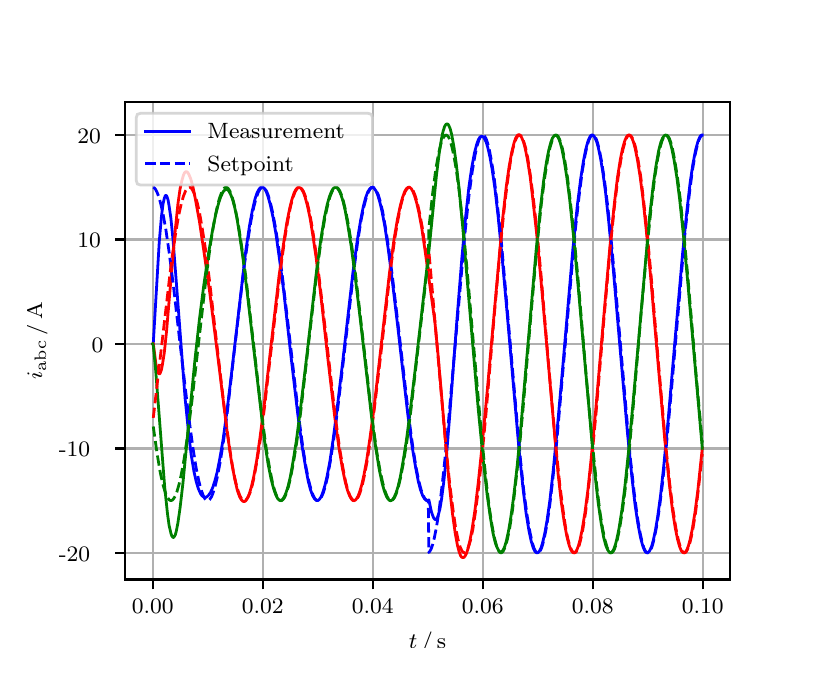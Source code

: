 \begingroup%
\makeatletter%
\begin{pgfpicture}%
\pgfpathrectangle{\pgfpointorigin}{\pgfqpoint{3.9in}{3.1in}}%
\pgfusepath{use as bounding box, clip}%
\begin{pgfscope}%
\pgfsetbuttcap%
\pgfsetmiterjoin%
\definecolor{currentfill}{rgb}{1.0,1.0,1.0}%
\pgfsetfillcolor{currentfill}%
\pgfsetlinewidth{0.0pt}%
\definecolor{currentstroke}{rgb}{1.0,1.0,1.0}%
\pgfsetstrokecolor{currentstroke}%
\pgfsetdash{}{0pt}%
\pgfpathmoveto{\pgfqpoint{0.0in}{0.0in}}%
\pgfpathlineto{\pgfqpoint{3.9in}{0.0in}}%
\pgfpathlineto{\pgfqpoint{3.9in}{3.1in}}%
\pgfpathlineto{\pgfqpoint{0.0in}{3.1in}}%
\pgfpathclose%
\pgfusepath{fill}%
\end{pgfscope}%
\begin{pgfscope}%
\pgfsetbuttcap%
\pgfsetmiterjoin%
\definecolor{currentfill}{rgb}{1.0,1.0,1.0}%
\pgfsetfillcolor{currentfill}%
\pgfsetlinewidth{0.0pt}%
\definecolor{currentstroke}{rgb}{0.0,0.0,0.0}%
\pgfsetstrokecolor{currentstroke}%
\pgfsetstrokeopacity{0.0}%
\pgfsetdash{}{0pt}%
\pgfpathmoveto{\pgfqpoint{0.487in}{0.341in}}%
\pgfpathlineto{\pgfqpoint{3.51in}{0.341in}}%
\pgfpathlineto{\pgfqpoint{3.51in}{2.728in}}%
\pgfpathlineto{\pgfqpoint{0.487in}{2.728in}}%
\pgfpathclose%
\pgfusepath{fill}%
\end{pgfscope}%
\begin{pgfscope}%
\pgfpathrectangle{\pgfqpoint{0.487in}{0.341in}}{\pgfqpoint{3.022in}{2.387in}}%
\pgfusepath{clip}%
\pgfsetrectcap%
\pgfsetroundjoin%
\pgfsetlinewidth{0.803pt}%
\definecolor{currentstroke}{rgb}{0.69,0.69,0.69}%
\pgfsetstrokecolor{currentstroke}%
\pgfsetdash{}{0pt}%
\pgfpathmoveto{\pgfqpoint{0.625in}{0.341in}}%
\pgfpathlineto{\pgfqpoint{0.625in}{2.728in}}%
\pgfusepath{stroke}%
\end{pgfscope}%
\begin{pgfscope}%
\pgfsetbuttcap%
\pgfsetroundjoin%
\definecolor{currentfill}{rgb}{0.0,0.0,0.0}%
\pgfsetfillcolor{currentfill}%
\pgfsetlinewidth{0.803pt}%
\definecolor{currentstroke}{rgb}{0.0,0.0,0.0}%
\pgfsetstrokecolor{currentstroke}%
\pgfsetdash{}{0pt}%
\pgfsys@defobject{currentmarker}{\pgfqpoint{0.0in}{-0.049in}}{\pgfqpoint{0.0in}{0.0in}}{%
\pgfpathmoveto{\pgfqpoint{0.0in}{0.0in}}%
\pgfpathlineto{\pgfqpoint{0.0in}{-0.049in}}%
\pgfusepath{stroke,fill}%
}%
\begin{pgfscope}%
\pgfsys@transformshift{0.625in}{0.341in}%
\pgfsys@useobject{currentmarker}{}%
\end{pgfscope}%
\end{pgfscope}%
\begin{pgfscope}%
\definecolor{textcolor}{rgb}{0.0,0.0,0.0}%
\pgfsetstrokecolor{textcolor}%
\pgfsetfillcolor{textcolor}%
\pgftext[x=0.625in,y=0.244in,,top]{\color{textcolor}\rmfamily\fontsize{8.0}{9.6}\selectfont 0.00}%
\end{pgfscope}%
\begin{pgfscope}%
\pgfpathrectangle{\pgfqpoint{0.487in}{0.341in}}{\pgfqpoint{3.022in}{2.387in}}%
\pgfusepath{clip}%
\pgfsetrectcap%
\pgfsetroundjoin%
\pgfsetlinewidth{0.803pt}%
\definecolor{currentstroke}{rgb}{0.69,0.69,0.69}%
\pgfsetstrokecolor{currentstroke}%
\pgfsetdash{}{0pt}%
\pgfpathmoveto{\pgfqpoint{1.175in}{0.341in}}%
\pgfpathlineto{\pgfqpoint{1.175in}{2.728in}}%
\pgfusepath{stroke}%
\end{pgfscope}%
\begin{pgfscope}%
\pgfsetbuttcap%
\pgfsetroundjoin%
\definecolor{currentfill}{rgb}{0.0,0.0,0.0}%
\pgfsetfillcolor{currentfill}%
\pgfsetlinewidth{0.803pt}%
\definecolor{currentstroke}{rgb}{0.0,0.0,0.0}%
\pgfsetstrokecolor{currentstroke}%
\pgfsetdash{}{0pt}%
\pgfsys@defobject{currentmarker}{\pgfqpoint{0.0in}{-0.049in}}{\pgfqpoint{0.0in}{0.0in}}{%
\pgfpathmoveto{\pgfqpoint{0.0in}{0.0in}}%
\pgfpathlineto{\pgfqpoint{0.0in}{-0.049in}}%
\pgfusepath{stroke,fill}%
}%
\begin{pgfscope}%
\pgfsys@transformshift{1.175in}{0.341in}%
\pgfsys@useobject{currentmarker}{}%
\end{pgfscope}%
\end{pgfscope}%
\begin{pgfscope}%
\definecolor{textcolor}{rgb}{0.0,0.0,0.0}%
\pgfsetstrokecolor{textcolor}%
\pgfsetfillcolor{textcolor}%
\pgftext[x=1.175in,y=0.244in,,top]{\color{textcolor}\rmfamily\fontsize{8.0}{9.6}\selectfont 0.02}%
\end{pgfscope}%
\begin{pgfscope}%
\pgfpathrectangle{\pgfqpoint{0.487in}{0.341in}}{\pgfqpoint{3.022in}{2.387in}}%
\pgfusepath{clip}%
\pgfsetrectcap%
\pgfsetroundjoin%
\pgfsetlinewidth{0.803pt}%
\definecolor{currentstroke}{rgb}{0.69,0.69,0.69}%
\pgfsetstrokecolor{currentstroke}%
\pgfsetdash{}{0pt}%
\pgfpathmoveto{\pgfqpoint{1.725in}{0.341in}}%
\pgfpathlineto{\pgfqpoint{1.725in}{2.728in}}%
\pgfusepath{stroke}%
\end{pgfscope}%
\begin{pgfscope}%
\pgfsetbuttcap%
\pgfsetroundjoin%
\definecolor{currentfill}{rgb}{0.0,0.0,0.0}%
\pgfsetfillcolor{currentfill}%
\pgfsetlinewidth{0.803pt}%
\definecolor{currentstroke}{rgb}{0.0,0.0,0.0}%
\pgfsetstrokecolor{currentstroke}%
\pgfsetdash{}{0pt}%
\pgfsys@defobject{currentmarker}{\pgfqpoint{0.0in}{-0.049in}}{\pgfqpoint{0.0in}{0.0in}}{%
\pgfpathmoveto{\pgfqpoint{0.0in}{0.0in}}%
\pgfpathlineto{\pgfqpoint{0.0in}{-0.049in}}%
\pgfusepath{stroke,fill}%
}%
\begin{pgfscope}%
\pgfsys@transformshift{1.725in}{0.341in}%
\pgfsys@useobject{currentmarker}{}%
\end{pgfscope}%
\end{pgfscope}%
\begin{pgfscope}%
\definecolor{textcolor}{rgb}{0.0,0.0,0.0}%
\pgfsetstrokecolor{textcolor}%
\pgfsetfillcolor{textcolor}%
\pgftext[x=1.725in,y=0.244in,,top]{\color{textcolor}\rmfamily\fontsize{8.0}{9.6}\selectfont 0.04}%
\end{pgfscope}%
\begin{pgfscope}%
\pgfpathrectangle{\pgfqpoint{0.487in}{0.341in}}{\pgfqpoint{3.022in}{2.387in}}%
\pgfusepath{clip}%
\pgfsetrectcap%
\pgfsetroundjoin%
\pgfsetlinewidth{0.803pt}%
\definecolor{currentstroke}{rgb}{0.69,0.69,0.69}%
\pgfsetstrokecolor{currentstroke}%
\pgfsetdash{}{0pt}%
\pgfpathmoveto{\pgfqpoint{2.275in}{0.341in}}%
\pgfpathlineto{\pgfqpoint{2.275in}{2.728in}}%
\pgfusepath{stroke}%
\end{pgfscope}%
\begin{pgfscope}%
\pgfsetbuttcap%
\pgfsetroundjoin%
\definecolor{currentfill}{rgb}{0.0,0.0,0.0}%
\pgfsetfillcolor{currentfill}%
\pgfsetlinewidth{0.803pt}%
\definecolor{currentstroke}{rgb}{0.0,0.0,0.0}%
\pgfsetstrokecolor{currentstroke}%
\pgfsetdash{}{0pt}%
\pgfsys@defobject{currentmarker}{\pgfqpoint{0.0in}{-0.049in}}{\pgfqpoint{0.0in}{0.0in}}{%
\pgfpathmoveto{\pgfqpoint{0.0in}{0.0in}}%
\pgfpathlineto{\pgfqpoint{0.0in}{-0.049in}}%
\pgfusepath{stroke,fill}%
}%
\begin{pgfscope}%
\pgfsys@transformshift{2.275in}{0.341in}%
\pgfsys@useobject{currentmarker}{}%
\end{pgfscope}%
\end{pgfscope}%
\begin{pgfscope}%
\definecolor{textcolor}{rgb}{0.0,0.0,0.0}%
\pgfsetstrokecolor{textcolor}%
\pgfsetfillcolor{textcolor}%
\pgftext[x=2.275in,y=0.244in,,top]{\color{textcolor}\rmfamily\fontsize{8.0}{9.6}\selectfont 0.06}%
\end{pgfscope}%
\begin{pgfscope}%
\pgfpathrectangle{\pgfqpoint{0.487in}{0.341in}}{\pgfqpoint{3.022in}{2.387in}}%
\pgfusepath{clip}%
\pgfsetrectcap%
\pgfsetroundjoin%
\pgfsetlinewidth{0.803pt}%
\definecolor{currentstroke}{rgb}{0.69,0.69,0.69}%
\pgfsetstrokecolor{currentstroke}%
\pgfsetdash{}{0pt}%
\pgfpathmoveto{\pgfqpoint{2.825in}{0.341in}}%
\pgfpathlineto{\pgfqpoint{2.825in}{2.728in}}%
\pgfusepath{stroke}%
\end{pgfscope}%
\begin{pgfscope}%
\pgfsetbuttcap%
\pgfsetroundjoin%
\definecolor{currentfill}{rgb}{0.0,0.0,0.0}%
\pgfsetfillcolor{currentfill}%
\pgfsetlinewidth{0.803pt}%
\definecolor{currentstroke}{rgb}{0.0,0.0,0.0}%
\pgfsetstrokecolor{currentstroke}%
\pgfsetdash{}{0pt}%
\pgfsys@defobject{currentmarker}{\pgfqpoint{0.0in}{-0.049in}}{\pgfqpoint{0.0in}{0.0in}}{%
\pgfpathmoveto{\pgfqpoint{0.0in}{0.0in}}%
\pgfpathlineto{\pgfqpoint{0.0in}{-0.049in}}%
\pgfusepath{stroke,fill}%
}%
\begin{pgfscope}%
\pgfsys@transformshift{2.825in}{0.341in}%
\pgfsys@useobject{currentmarker}{}%
\end{pgfscope}%
\end{pgfscope}%
\begin{pgfscope}%
\definecolor{textcolor}{rgb}{0.0,0.0,0.0}%
\pgfsetstrokecolor{textcolor}%
\pgfsetfillcolor{textcolor}%
\pgftext[x=2.825in,y=0.244in,,top]{\color{textcolor}\rmfamily\fontsize{8.0}{9.6}\selectfont 0.08}%
\end{pgfscope}%
\begin{pgfscope}%
\pgfpathrectangle{\pgfqpoint{0.487in}{0.341in}}{\pgfqpoint{3.022in}{2.387in}}%
\pgfusepath{clip}%
\pgfsetrectcap%
\pgfsetroundjoin%
\pgfsetlinewidth{0.803pt}%
\definecolor{currentstroke}{rgb}{0.69,0.69,0.69}%
\pgfsetstrokecolor{currentstroke}%
\pgfsetdash{}{0pt}%
\pgfpathmoveto{\pgfqpoint{3.375in}{0.341in}}%
\pgfpathlineto{\pgfqpoint{3.375in}{2.728in}}%
\pgfusepath{stroke}%
\end{pgfscope}%
\begin{pgfscope}%
\pgfsetbuttcap%
\pgfsetroundjoin%
\definecolor{currentfill}{rgb}{0.0,0.0,0.0}%
\pgfsetfillcolor{currentfill}%
\pgfsetlinewidth{0.803pt}%
\definecolor{currentstroke}{rgb}{0.0,0.0,0.0}%
\pgfsetstrokecolor{currentstroke}%
\pgfsetdash{}{0pt}%
\pgfsys@defobject{currentmarker}{\pgfqpoint{0.0in}{-0.049in}}{\pgfqpoint{0.0in}{0.0in}}{%
\pgfpathmoveto{\pgfqpoint{0.0in}{0.0in}}%
\pgfpathlineto{\pgfqpoint{0.0in}{-0.049in}}%
\pgfusepath{stroke,fill}%
}%
\begin{pgfscope}%
\pgfsys@transformshift{3.375in}{0.341in}%
\pgfsys@useobject{currentmarker}{}%
\end{pgfscope}%
\end{pgfscope}%
\begin{pgfscope}%
\definecolor{textcolor}{rgb}{0.0,0.0,0.0}%
\pgfsetstrokecolor{textcolor}%
\pgfsetfillcolor{textcolor}%
\pgftext[x=3.375in,y=0.244in,,top]{\color{textcolor}\rmfamily\fontsize{8.0}{9.6}\selectfont 0.10}%
\end{pgfscope}%
\begin{pgfscope}%
\definecolor{textcolor}{rgb}{0.0,0.0,0.0}%
\pgfsetstrokecolor{textcolor}%
\pgfsetfillcolor{textcolor}%
\pgftext[x=1.999in,y=0.081in,,top]{\color{textcolor}\rmfamily\fontsize{8.0}{9.6}\selectfont \(\displaystyle t\,/\,\mathrm{s}\)}%
\end{pgfscope}%
\begin{pgfscope}%
\pgfpathrectangle{\pgfqpoint{0.487in}{0.341in}}{\pgfqpoint{3.022in}{2.387in}}%
\pgfusepath{clip}%
\pgfsetrectcap%
\pgfsetroundjoin%
\pgfsetlinewidth{0.803pt}%
\definecolor{currentstroke}{rgb}{0.69,0.69,0.69}%
\pgfsetstrokecolor{currentstroke}%
\pgfsetdash{}{0pt}%
\pgfpathmoveto{\pgfqpoint{0.487in}{0.474in}}%
\pgfpathlineto{\pgfqpoint{3.51in}{0.474in}}%
\pgfusepath{stroke}%
\end{pgfscope}%
\begin{pgfscope}%
\pgfsetbuttcap%
\pgfsetroundjoin%
\definecolor{currentfill}{rgb}{0.0,0.0,0.0}%
\pgfsetfillcolor{currentfill}%
\pgfsetlinewidth{0.803pt}%
\definecolor{currentstroke}{rgb}{0.0,0.0,0.0}%
\pgfsetstrokecolor{currentstroke}%
\pgfsetdash{}{0pt}%
\pgfsys@defobject{currentmarker}{\pgfqpoint{-0.049in}{0.0in}}{\pgfqpoint{-0.0in}{0.0in}}{%
\pgfpathmoveto{\pgfqpoint{-0.0in}{0.0in}}%
\pgfpathlineto{\pgfqpoint{-0.049in}{0.0in}}%
\pgfusepath{stroke,fill}%
}%
\begin{pgfscope}%
\pgfsys@transformshift{0.487in}{0.474in}%
\pgfsys@useobject{currentmarker}{}%
\end{pgfscope}%
\end{pgfscope}%
\begin{pgfscope}%
\definecolor{textcolor}{rgb}{0.0,0.0,0.0}%
\pgfsetstrokecolor{textcolor}%
\pgfsetfillcolor{textcolor}%
\pgftext[x=0.156in, y=0.432in, left, base]{\color{textcolor}\rmfamily\fontsize{8.0}{9.6}\selectfont −20}%
\end{pgfscope}%
\begin{pgfscope}%
\pgfpathrectangle{\pgfqpoint{0.487in}{0.341in}}{\pgfqpoint{3.022in}{2.387in}}%
\pgfusepath{clip}%
\pgfsetrectcap%
\pgfsetroundjoin%
\pgfsetlinewidth{0.803pt}%
\definecolor{currentstroke}{rgb}{0.69,0.69,0.69}%
\pgfsetstrokecolor{currentstroke}%
\pgfsetdash{}{0pt}%
\pgfpathmoveto{\pgfqpoint{0.487in}{0.996in}}%
\pgfpathlineto{\pgfqpoint{3.51in}{0.996in}}%
\pgfusepath{stroke}%
\end{pgfscope}%
\begin{pgfscope}%
\pgfsetbuttcap%
\pgfsetroundjoin%
\definecolor{currentfill}{rgb}{0.0,0.0,0.0}%
\pgfsetfillcolor{currentfill}%
\pgfsetlinewidth{0.803pt}%
\definecolor{currentstroke}{rgb}{0.0,0.0,0.0}%
\pgfsetstrokecolor{currentstroke}%
\pgfsetdash{}{0pt}%
\pgfsys@defobject{currentmarker}{\pgfqpoint{-0.049in}{0.0in}}{\pgfqpoint{-0.0in}{0.0in}}{%
\pgfpathmoveto{\pgfqpoint{-0.0in}{0.0in}}%
\pgfpathlineto{\pgfqpoint{-0.049in}{0.0in}}%
\pgfusepath{stroke,fill}%
}%
\begin{pgfscope}%
\pgfsys@transformshift{0.487in}{0.996in}%
\pgfsys@useobject{currentmarker}{}%
\end{pgfscope}%
\end{pgfscope}%
\begin{pgfscope}%
\definecolor{textcolor}{rgb}{0.0,0.0,0.0}%
\pgfsetstrokecolor{textcolor}%
\pgfsetfillcolor{textcolor}%
\pgftext[x=0.156in, y=0.954in, left, base]{\color{textcolor}\rmfamily\fontsize{8.0}{9.6}\selectfont −10}%
\end{pgfscope}%
\begin{pgfscope}%
\pgfpathrectangle{\pgfqpoint{0.487in}{0.341in}}{\pgfqpoint{3.022in}{2.387in}}%
\pgfusepath{clip}%
\pgfsetrectcap%
\pgfsetroundjoin%
\pgfsetlinewidth{0.803pt}%
\definecolor{currentstroke}{rgb}{0.69,0.69,0.69}%
\pgfsetstrokecolor{currentstroke}%
\pgfsetdash{}{0pt}%
\pgfpathmoveto{\pgfqpoint{0.487in}{1.519in}}%
\pgfpathlineto{\pgfqpoint{3.51in}{1.519in}}%
\pgfusepath{stroke}%
\end{pgfscope}%
\begin{pgfscope}%
\pgfsetbuttcap%
\pgfsetroundjoin%
\definecolor{currentfill}{rgb}{0.0,0.0,0.0}%
\pgfsetfillcolor{currentfill}%
\pgfsetlinewidth{0.803pt}%
\definecolor{currentstroke}{rgb}{0.0,0.0,0.0}%
\pgfsetstrokecolor{currentstroke}%
\pgfsetdash{}{0pt}%
\pgfsys@defobject{currentmarker}{\pgfqpoint{-0.049in}{0.0in}}{\pgfqpoint{-0.0in}{0.0in}}{%
\pgfpathmoveto{\pgfqpoint{-0.0in}{0.0in}}%
\pgfpathlineto{\pgfqpoint{-0.049in}{0.0in}}%
\pgfusepath{stroke,fill}%
}%
\begin{pgfscope}%
\pgfsys@transformshift{0.487in}{1.519in}%
\pgfsys@useobject{currentmarker}{}%
\end{pgfscope}%
\end{pgfscope}%
\begin{pgfscope}%
\definecolor{textcolor}{rgb}{0.0,0.0,0.0}%
\pgfsetstrokecolor{textcolor}%
\pgfsetfillcolor{textcolor}%
\pgftext[x=0.32in, y=1.476in, left, base]{\color{textcolor}\rmfamily\fontsize{8.0}{9.6}\selectfont 0}%
\end{pgfscope}%
\begin{pgfscope}%
\pgfpathrectangle{\pgfqpoint{0.487in}{0.341in}}{\pgfqpoint{3.022in}{2.387in}}%
\pgfusepath{clip}%
\pgfsetrectcap%
\pgfsetroundjoin%
\pgfsetlinewidth{0.803pt}%
\definecolor{currentstroke}{rgb}{0.69,0.69,0.69}%
\pgfsetstrokecolor{currentstroke}%
\pgfsetdash{}{0pt}%
\pgfpathmoveto{\pgfqpoint{0.487in}{2.041in}}%
\pgfpathlineto{\pgfqpoint{3.51in}{2.041in}}%
\pgfusepath{stroke}%
\end{pgfscope}%
\begin{pgfscope}%
\pgfsetbuttcap%
\pgfsetroundjoin%
\definecolor{currentfill}{rgb}{0.0,0.0,0.0}%
\pgfsetfillcolor{currentfill}%
\pgfsetlinewidth{0.803pt}%
\definecolor{currentstroke}{rgb}{0.0,0.0,0.0}%
\pgfsetstrokecolor{currentstroke}%
\pgfsetdash{}{0pt}%
\pgfsys@defobject{currentmarker}{\pgfqpoint{-0.049in}{0.0in}}{\pgfqpoint{-0.0in}{0.0in}}{%
\pgfpathmoveto{\pgfqpoint{-0.0in}{0.0in}}%
\pgfpathlineto{\pgfqpoint{-0.049in}{0.0in}}%
\pgfusepath{stroke,fill}%
}%
\begin{pgfscope}%
\pgfsys@transformshift{0.487in}{2.041in}%
\pgfsys@useobject{currentmarker}{}%
\end{pgfscope}%
\end{pgfscope}%
\begin{pgfscope}%
\definecolor{textcolor}{rgb}{0.0,0.0,0.0}%
\pgfsetstrokecolor{textcolor}%
\pgfsetfillcolor{textcolor}%
\pgftext[x=0.249in, y=1.999in, left, base]{\color{textcolor}\rmfamily\fontsize{8.0}{9.6}\selectfont 10}%
\end{pgfscope}%
\begin{pgfscope}%
\pgfpathrectangle{\pgfqpoint{0.487in}{0.341in}}{\pgfqpoint{3.022in}{2.387in}}%
\pgfusepath{clip}%
\pgfsetrectcap%
\pgfsetroundjoin%
\pgfsetlinewidth{0.803pt}%
\definecolor{currentstroke}{rgb}{0.69,0.69,0.69}%
\pgfsetstrokecolor{currentstroke}%
\pgfsetdash{}{0pt}%
\pgfpathmoveto{\pgfqpoint{0.487in}{2.563in}}%
\pgfpathlineto{\pgfqpoint{3.51in}{2.563in}}%
\pgfusepath{stroke}%
\end{pgfscope}%
\begin{pgfscope}%
\pgfsetbuttcap%
\pgfsetroundjoin%
\definecolor{currentfill}{rgb}{0.0,0.0,0.0}%
\pgfsetfillcolor{currentfill}%
\pgfsetlinewidth{0.803pt}%
\definecolor{currentstroke}{rgb}{0.0,0.0,0.0}%
\pgfsetstrokecolor{currentstroke}%
\pgfsetdash{}{0pt}%
\pgfsys@defobject{currentmarker}{\pgfqpoint{-0.049in}{0.0in}}{\pgfqpoint{-0.0in}{0.0in}}{%
\pgfpathmoveto{\pgfqpoint{-0.0in}{0.0in}}%
\pgfpathlineto{\pgfqpoint{-0.049in}{0.0in}}%
\pgfusepath{stroke,fill}%
}%
\begin{pgfscope}%
\pgfsys@transformshift{0.487in}{2.563in}%
\pgfsys@useobject{currentmarker}{}%
\end{pgfscope}%
\end{pgfscope}%
\begin{pgfscope}%
\definecolor{textcolor}{rgb}{0.0,0.0,0.0}%
\pgfsetstrokecolor{textcolor}%
\pgfsetfillcolor{textcolor}%
\pgftext[x=0.249in, y=2.521in, left, base]{\color{textcolor}\rmfamily\fontsize{8.0}{9.6}\selectfont 20}%
\end{pgfscope}%
\begin{pgfscope}%
\definecolor{textcolor}{rgb}{0.0,0.0,0.0}%
\pgfsetstrokecolor{textcolor}%
\pgfsetfillcolor{textcolor}%
\pgftext[x=0.1in,y=1.534in,,bottom,rotate=90.0]{\color{textcolor}\rmfamily\fontsize{8.0}{9.6}\selectfont \(\displaystyle i_{\mathrm{abc}}\,/\,\mathrm{A}\)}%
\end{pgfscope}%
\begin{pgfscope}%
\pgfpathrectangle{\pgfqpoint{0.487in}{0.341in}}{\pgfqpoint{3.022in}{2.387in}}%
\pgfusepath{clip}%
\pgfsetrectcap%
\pgfsetroundjoin%
\pgfsetlinewidth{1.004pt}%
\definecolor{currentstroke}{rgb}{0.0,0.0,1.0}%
\pgfsetstrokecolor{currentstroke}%
\pgfsetdash{}{0pt}%
\pgfpathmoveto{\pgfqpoint{0.625in}{1.519in}}%
\pgfpathlineto{\pgfqpoint{0.628in}{1.522in}}%
\pgfpathlineto{\pgfqpoint{0.658in}{2.031in}}%
\pgfpathlineto{\pgfqpoint{0.669in}{2.157in}}%
\pgfpathlineto{\pgfqpoint{0.677in}{2.22in}}%
\pgfpathlineto{\pgfqpoint{0.683in}{2.246in}}%
\pgfpathlineto{\pgfqpoint{0.688in}{2.26in}}%
\pgfpathlineto{\pgfqpoint{0.691in}{2.261in}}%
\pgfpathlineto{\pgfqpoint{0.694in}{2.26in}}%
\pgfpathlineto{\pgfqpoint{0.696in}{2.256in}}%
\pgfpathlineto{\pgfqpoint{0.702in}{2.238in}}%
\pgfpathlineto{\pgfqpoint{0.707in}{2.209in}}%
\pgfpathlineto{\pgfqpoint{0.716in}{2.148in}}%
\pgfpathlineto{\pgfqpoint{0.727in}{2.037in}}%
\pgfpathlineto{\pgfqpoint{0.743in}{1.83in}}%
\pgfpathlineto{\pgfqpoint{0.787in}{1.248in}}%
\pgfpathlineto{\pgfqpoint{0.804in}{1.079in}}%
\pgfpathlineto{\pgfqpoint{0.817in}{0.968in}}%
\pgfpathlineto{\pgfqpoint{0.831in}{0.883in}}%
\pgfpathlineto{\pgfqpoint{0.842in}{0.833in}}%
\pgfpathlineto{\pgfqpoint{0.853in}{0.796in}}%
\pgfpathlineto{\pgfqpoint{0.864in}{0.771in}}%
\pgfpathlineto{\pgfqpoint{0.872in}{0.759in}}%
\pgfpathlineto{\pgfqpoint{0.881in}{0.753in}}%
\pgfpathlineto{\pgfqpoint{0.889in}{0.752in}}%
\pgfpathlineto{\pgfqpoint{0.897in}{0.755in}}%
\pgfpathlineto{\pgfqpoint{0.905in}{0.763in}}%
\pgfpathlineto{\pgfqpoint{0.914in}{0.776in}}%
\pgfpathlineto{\pgfqpoint{0.925in}{0.8in}}%
\pgfpathlineto{\pgfqpoint{0.936in}{0.834in}}%
\pgfpathlineto{\pgfqpoint{0.947in}{0.876in}}%
\pgfpathlineto{\pgfqpoint{0.96in}{0.942in}}%
\pgfpathlineto{\pgfqpoint{0.977in}{1.04in}}%
\pgfpathlineto{\pgfqpoint{0.996in}{1.179in}}%
\pgfpathlineto{\pgfqpoint{1.018in}{1.361in}}%
\pgfpathlineto{\pgfqpoint{1.09in}{1.98in}}%
\pgfpathlineto{\pgfqpoint{1.109in}{2.109in}}%
\pgfpathlineto{\pgfqpoint{1.123in}{2.184in}}%
\pgfpathlineto{\pgfqpoint{1.136in}{2.241in}}%
\pgfpathlineto{\pgfqpoint{1.147in}{2.274in}}%
\pgfpathlineto{\pgfqpoint{1.156in}{2.291in}}%
\pgfpathlineto{\pgfqpoint{1.164in}{2.301in}}%
\pgfpathlineto{\pgfqpoint{1.169in}{2.303in}}%
\pgfpathlineto{\pgfqpoint{1.175in}{2.303in}}%
\pgfpathlineto{\pgfqpoint{1.18in}{2.299in}}%
\pgfpathlineto{\pgfqpoint{1.186in}{2.293in}}%
\pgfpathlineto{\pgfqpoint{1.194in}{2.277in}}%
\pgfpathlineto{\pgfqpoint{1.202in}{2.255in}}%
\pgfpathlineto{\pgfqpoint{1.213in}{2.215in}}%
\pgfpathlineto{\pgfqpoint{1.227in}{2.151in}}%
\pgfpathlineto{\pgfqpoint{1.241in}{2.071in}}%
\pgfpathlineto{\pgfqpoint{1.257in}{1.958in}}%
\pgfpathlineto{\pgfqpoint{1.28in}{1.784in}}%
\pgfpathlineto{\pgfqpoint{1.315in}{1.47in}}%
\pgfpathlineto{\pgfqpoint{1.351in}{1.163in}}%
\pgfpathlineto{\pgfqpoint{1.373in}{1.001in}}%
\pgfpathlineto{\pgfqpoint{1.39in}{0.9in}}%
\pgfpathlineto{\pgfqpoint{1.403in}{0.832in}}%
\pgfpathlineto{\pgfqpoint{1.414in}{0.79in}}%
\pgfpathlineto{\pgfqpoint{1.425in}{0.76in}}%
\pgfpathlineto{\pgfqpoint{1.434in}{0.745in}}%
\pgfpathlineto{\pgfqpoint{1.442in}{0.737in}}%
\pgfpathlineto{\pgfqpoint{1.447in}{0.735in}}%
\pgfpathlineto{\pgfqpoint{1.453in}{0.737in}}%
\pgfpathlineto{\pgfqpoint{1.458in}{0.741in}}%
\pgfpathlineto{\pgfqpoint{1.467in}{0.754in}}%
\pgfpathlineto{\pgfqpoint{1.475in}{0.774in}}%
\pgfpathlineto{\pgfqpoint{1.486in}{0.81in}}%
\pgfpathlineto{\pgfqpoint{1.497in}{0.857in}}%
\pgfpathlineto{\pgfqpoint{1.511in}{0.931in}}%
\pgfpathlineto{\pgfqpoint{1.527in}{1.039in}}%
\pgfpathlineto{\pgfqpoint{1.546in}{1.185in}}%
\pgfpathlineto{\pgfqpoint{1.574in}{1.42in}}%
\pgfpathlineto{\pgfqpoint{1.626in}{1.874in}}%
\pgfpathlineto{\pgfqpoint{1.648in}{2.036in}}%
\pgfpathlineto{\pgfqpoint{1.665in}{2.138in}}%
\pgfpathlineto{\pgfqpoint{1.678in}{2.205in}}%
\pgfpathlineto{\pgfqpoint{1.689in}{2.247in}}%
\pgfpathlineto{\pgfqpoint{1.7in}{2.278in}}%
\pgfpathlineto{\pgfqpoint{1.709in}{2.292in}}%
\pgfpathlineto{\pgfqpoint{1.717in}{2.301in}}%
\pgfpathlineto{\pgfqpoint{1.722in}{2.302in}}%
\pgfpathlineto{\pgfqpoint{1.728in}{2.3in}}%
\pgfpathlineto{\pgfqpoint{1.733in}{2.296in}}%
\pgfpathlineto{\pgfqpoint{1.742in}{2.283in}}%
\pgfpathlineto{\pgfqpoint{1.75in}{2.264in}}%
\pgfpathlineto{\pgfqpoint{1.761in}{2.227in}}%
\pgfpathlineto{\pgfqpoint{1.772in}{2.18in}}%
\pgfpathlineto{\pgfqpoint{1.786in}{2.106in}}%
\pgfpathlineto{\pgfqpoint{1.802in}{1.999in}}%
\pgfpathlineto{\pgfqpoint{1.821in}{1.852in}}%
\pgfpathlineto{\pgfqpoint{1.849in}{1.617in}}%
\pgfpathlineto{\pgfqpoint{1.901in}{1.163in}}%
\pgfpathlineto{\pgfqpoint{1.923in}{1.001in}}%
\pgfpathlineto{\pgfqpoint{1.94in}{0.9in}}%
\pgfpathlineto{\pgfqpoint{1.953in}{0.832in}}%
\pgfpathlineto{\pgfqpoint{1.964in}{0.79in}}%
\pgfpathlineto{\pgfqpoint{1.975in}{0.76in}}%
\pgfpathlineto{\pgfqpoint{1.984in}{0.745in}}%
\pgfpathlineto{\pgfqpoint{1.992in}{0.737in}}%
\pgfpathlineto{\pgfqpoint{1.997in}{0.735in}}%
\pgfpathlineto{\pgfqpoint{2.003in}{0.737in}}%
\pgfpathlineto{\pgfqpoint{2.006in}{0.739in}}%
\pgfpathlineto{\pgfqpoint{2.019in}{0.678in}}%
\pgfpathlineto{\pgfqpoint{2.028in}{0.653in}}%
\pgfpathlineto{\pgfqpoint{2.033in}{0.644in}}%
\pgfpathlineto{\pgfqpoint{2.039in}{0.64in}}%
\pgfpathlineto{\pgfqpoint{2.041in}{0.641in}}%
\pgfpathlineto{\pgfqpoint{2.047in}{0.647in}}%
\pgfpathlineto{\pgfqpoint{2.052in}{0.66in}}%
\pgfpathlineto{\pgfqpoint{2.061in}{0.693in}}%
\pgfpathlineto{\pgfqpoint{2.069in}{0.74in}}%
\pgfpathlineto{\pgfqpoint{2.08in}{0.825in}}%
\pgfpathlineto{\pgfqpoint{2.094in}{0.961in}}%
\pgfpathlineto{\pgfqpoint{2.11in}{1.158in}}%
\pgfpathlineto{\pgfqpoint{2.146in}{1.637in}}%
\pgfpathlineto{\pgfqpoint{2.171in}{1.949in}}%
\pgfpathlineto{\pgfqpoint{2.19in}{2.156in}}%
\pgfpathlineto{\pgfqpoint{2.206in}{2.302in}}%
\pgfpathlineto{\pgfqpoint{2.22in}{2.399in}}%
\pgfpathlineto{\pgfqpoint{2.234in}{2.474in}}%
\pgfpathlineto{\pgfqpoint{2.245in}{2.516in}}%
\pgfpathlineto{\pgfqpoint{2.253in}{2.539in}}%
\pgfpathlineto{\pgfqpoint{2.261in}{2.552in}}%
\pgfpathlineto{\pgfqpoint{2.267in}{2.556in}}%
\pgfpathlineto{\pgfqpoint{2.272in}{2.557in}}%
\pgfpathlineto{\pgfqpoint{2.278in}{2.554in}}%
\pgfpathlineto{\pgfqpoint{2.283in}{2.547in}}%
\pgfpathlineto{\pgfqpoint{2.292in}{2.529in}}%
\pgfpathlineto{\pgfqpoint{2.3in}{2.503in}}%
\pgfpathlineto{\pgfqpoint{2.311in}{2.455in}}%
\pgfpathlineto{\pgfqpoint{2.322in}{2.394in}}%
\pgfpathlineto{\pgfqpoint{2.336in}{2.298in}}%
\pgfpathlineto{\pgfqpoint{2.352in}{2.158in}}%
\pgfpathlineto{\pgfqpoint{2.371in}{1.966in}}%
\pgfpathlineto{\pgfqpoint{2.396in}{1.686in}}%
\pgfpathlineto{\pgfqpoint{2.457in}{0.988in}}%
\pgfpathlineto{\pgfqpoint{2.476in}{0.803in}}%
\pgfpathlineto{\pgfqpoint{2.492in}{0.673in}}%
\pgfpathlineto{\pgfqpoint{2.506in}{0.587in}}%
\pgfpathlineto{\pgfqpoint{2.517in}{0.535in}}%
\pgfpathlineto{\pgfqpoint{2.528in}{0.498in}}%
\pgfpathlineto{\pgfqpoint{2.536in}{0.482in}}%
\pgfpathlineto{\pgfqpoint{2.542in}{0.476in}}%
\pgfpathlineto{\pgfqpoint{2.547in}{0.474in}}%
\pgfpathlineto{\pgfqpoint{2.553in}{0.476in}}%
\pgfpathlineto{\pgfqpoint{2.558in}{0.482in}}%
\pgfpathlineto{\pgfqpoint{2.567in}{0.499in}}%
\pgfpathlineto{\pgfqpoint{2.575in}{0.526in}}%
\pgfpathlineto{\pgfqpoint{2.586in}{0.574in}}%
\pgfpathlineto{\pgfqpoint{2.597in}{0.637in}}%
\pgfpathlineto{\pgfqpoint{2.611in}{0.736in}}%
\pgfpathlineto{\pgfqpoint{2.627in}{0.879in}}%
\pgfpathlineto{\pgfqpoint{2.646in}{1.074in}}%
\pgfpathlineto{\pgfqpoint{2.674in}{1.388in}}%
\pgfpathlineto{\pgfqpoint{2.726in}{1.993in}}%
\pgfpathlineto{\pgfqpoint{2.748in}{2.209in}}%
\pgfpathlineto{\pgfqpoint{2.765in}{2.344in}}%
\pgfpathlineto{\pgfqpoint{2.779in}{2.434in}}%
\pgfpathlineto{\pgfqpoint{2.79in}{2.49in}}%
\pgfpathlineto{\pgfqpoint{2.801in}{2.531in}}%
\pgfpathlineto{\pgfqpoint{2.809in}{2.55in}}%
\pgfpathlineto{\pgfqpoint{2.814in}{2.559in}}%
\pgfpathlineto{\pgfqpoint{2.82in}{2.563in}}%
\pgfpathlineto{\pgfqpoint{2.825in}{2.563in}}%
\pgfpathlineto{\pgfqpoint{2.831in}{2.559in}}%
\pgfpathlineto{\pgfqpoint{2.836in}{2.55in}}%
\pgfpathlineto{\pgfqpoint{2.845in}{2.53in}}%
\pgfpathlineto{\pgfqpoint{2.853in}{2.501in}}%
\pgfpathlineto{\pgfqpoint{2.864in}{2.449in}}%
\pgfpathlineto{\pgfqpoint{2.875in}{2.382in}}%
\pgfpathlineto{\pgfqpoint{2.889in}{2.28in}}%
\pgfpathlineto{\pgfqpoint{2.905in}{2.132in}}%
\pgfpathlineto{\pgfqpoint{2.927in}{1.904in}}%
\pgfpathlineto{\pgfqpoint{2.96in}{1.519in}}%
\pgfpathlineto{\pgfqpoint{2.999in}{1.074in}}%
\pgfpathlineto{\pgfqpoint{3.021in}{0.853in}}%
\pgfpathlineto{\pgfqpoint{3.037in}{0.714in}}%
\pgfpathlineto{\pgfqpoint{3.051in}{0.62in}}%
\pgfpathlineto{\pgfqpoint{3.065in}{0.547in}}%
\pgfpathlineto{\pgfqpoint{3.076in}{0.507in}}%
\pgfpathlineto{\pgfqpoint{3.084in}{0.487in}}%
\pgfpathlineto{\pgfqpoint{3.089in}{0.479in}}%
\pgfpathlineto{\pgfqpoint{3.095in}{0.475in}}%
\pgfpathlineto{\pgfqpoint{3.1in}{0.475in}}%
\pgfpathlineto{\pgfqpoint{3.106in}{0.479in}}%
\pgfpathlineto{\pgfqpoint{3.111in}{0.487in}}%
\pgfpathlineto{\pgfqpoint{3.12in}{0.507in}}%
\pgfpathlineto{\pgfqpoint{3.128in}{0.536in}}%
\pgfpathlineto{\pgfqpoint{3.139in}{0.588in}}%
\pgfpathlineto{\pgfqpoint{3.15in}{0.655in}}%
\pgfpathlineto{\pgfqpoint{3.164in}{0.758in}}%
\pgfpathlineto{\pgfqpoint{3.18in}{0.905in}}%
\pgfpathlineto{\pgfqpoint{3.202in}{1.134in}}%
\pgfpathlineto{\pgfqpoint{3.235in}{1.519in}}%
\pgfpathlineto{\pgfqpoint{3.274in}{1.964in}}%
\pgfpathlineto{\pgfqpoint{3.296in}{2.184in}}%
\pgfpathlineto{\pgfqpoint{3.312in}{2.323in}}%
\pgfpathlineto{\pgfqpoint{3.326in}{2.418in}}%
\pgfpathlineto{\pgfqpoint{3.34in}{2.49in}}%
\pgfpathlineto{\pgfqpoint{3.351in}{2.53in}}%
\pgfpathlineto{\pgfqpoint{3.359in}{2.55in}}%
\pgfpathlineto{\pgfqpoint{3.364in}{2.559in}}%
\pgfpathlineto{\pgfqpoint{3.37in}{2.563in}}%
\pgfpathlineto{\pgfqpoint{3.373in}{2.563in}}%
\pgfpathlineto{\pgfqpoint{3.373in}{2.563in}}%
\pgfusepath{stroke}%
\end{pgfscope}%
\begin{pgfscope}%
\pgfpathrectangle{\pgfqpoint{0.487in}{0.341in}}{\pgfqpoint{3.022in}{2.387in}}%
\pgfusepath{clip}%
\pgfsetrectcap%
\pgfsetroundjoin%
\pgfsetlinewidth{1.004pt}%
\definecolor{currentstroke}{rgb}{1.0,0.0,0.0}%
\pgfsetstrokecolor{currentstroke}%
\pgfsetdash{}{0pt}%
\pgfpathmoveto{\pgfqpoint{0.625in}{1.519in}}%
\pgfpathlineto{\pgfqpoint{0.628in}{1.522in}}%
\pgfpathlineto{\pgfqpoint{0.641in}{1.419in}}%
\pgfpathlineto{\pgfqpoint{0.65in}{1.382in}}%
\pgfpathlineto{\pgfqpoint{0.655in}{1.371in}}%
\pgfpathlineto{\pgfqpoint{0.658in}{1.369in}}%
\pgfpathlineto{\pgfqpoint{0.661in}{1.37in}}%
\pgfpathlineto{\pgfqpoint{0.663in}{1.374in}}%
\pgfpathlineto{\pgfqpoint{0.669in}{1.39in}}%
\pgfpathlineto{\pgfqpoint{0.674in}{1.417in}}%
\pgfpathlineto{\pgfqpoint{0.683in}{1.474in}}%
\pgfpathlineto{\pgfqpoint{0.694in}{1.578in}}%
\pgfpathlineto{\pgfqpoint{0.71in}{1.768in}}%
\pgfpathlineto{\pgfqpoint{0.738in}{2.089in}}%
\pgfpathlineto{\pgfqpoint{0.751in}{2.217in}}%
\pgfpathlineto{\pgfqpoint{0.762in}{2.294in}}%
\pgfpathlineto{\pgfqpoint{0.771in}{2.335in}}%
\pgfpathlineto{\pgfqpoint{0.779in}{2.363in}}%
\pgfpathlineto{\pgfqpoint{0.784in}{2.374in}}%
\pgfpathlineto{\pgfqpoint{0.79in}{2.38in}}%
\pgfpathlineto{\pgfqpoint{0.795in}{2.38in}}%
\pgfpathlineto{\pgfqpoint{0.801in}{2.375in}}%
\pgfpathlineto{\pgfqpoint{0.806in}{2.366in}}%
\pgfpathlineto{\pgfqpoint{0.815in}{2.345in}}%
\pgfpathlineto{\pgfqpoint{0.826in}{2.305in}}%
\pgfpathlineto{\pgfqpoint{0.839in}{2.24in}}%
\pgfpathlineto{\pgfqpoint{0.859in}{2.13in}}%
\pgfpathlineto{\pgfqpoint{0.883in}{1.969in}}%
\pgfpathlineto{\pgfqpoint{0.911in}{1.771in}}%
\pgfpathlineto{\pgfqpoint{0.944in}{1.509in}}%
\pgfpathlineto{\pgfqpoint{0.999in}{1.066in}}%
\pgfpathlineto{\pgfqpoint{1.018in}{0.936in}}%
\pgfpathlineto{\pgfqpoint{1.035in}{0.845in}}%
\pgfpathlineto{\pgfqpoint{1.048in}{0.788in}}%
\pgfpathlineto{\pgfqpoint{1.059in}{0.756in}}%
\pgfpathlineto{\pgfqpoint{1.068in}{0.74in}}%
\pgfpathlineto{\pgfqpoint{1.076in}{0.732in}}%
\pgfpathlineto{\pgfqpoint{1.081in}{0.73in}}%
\pgfpathlineto{\pgfqpoint{1.087in}{0.732in}}%
\pgfpathlineto{\pgfqpoint{1.092in}{0.737in}}%
\pgfpathlineto{\pgfqpoint{1.101in}{0.751in}}%
\pgfpathlineto{\pgfqpoint{1.109in}{0.771in}}%
\pgfpathlineto{\pgfqpoint{1.12in}{0.81in}}%
\pgfpathlineto{\pgfqpoint{1.131in}{0.859in}}%
\pgfpathlineto{\pgfqpoint{1.145in}{0.936in}}%
\pgfpathlineto{\pgfqpoint{1.161in}{1.046in}}%
\pgfpathlineto{\pgfqpoint{1.183in}{1.216in}}%
\pgfpathlineto{\pgfqpoint{1.216in}{1.504in}}%
\pgfpathlineto{\pgfqpoint{1.257in}{1.86in}}%
\pgfpathlineto{\pgfqpoint{1.28in}{2.024in}}%
\pgfpathlineto{\pgfqpoint{1.296in}{2.127in}}%
\pgfpathlineto{\pgfqpoint{1.31in}{2.196in}}%
\pgfpathlineto{\pgfqpoint{1.321in}{2.24in}}%
\pgfpathlineto{\pgfqpoint{1.332in}{2.273in}}%
\pgfpathlineto{\pgfqpoint{1.34in}{2.289in}}%
\pgfpathlineto{\pgfqpoint{1.348in}{2.299in}}%
\pgfpathlineto{\pgfqpoint{1.354in}{2.302in}}%
\pgfpathlineto{\pgfqpoint{1.359in}{2.301in}}%
\pgfpathlineto{\pgfqpoint{1.365in}{2.298in}}%
\pgfpathlineto{\pgfqpoint{1.37in}{2.291in}}%
\pgfpathlineto{\pgfqpoint{1.379in}{2.276in}}%
\pgfpathlineto{\pgfqpoint{1.387in}{2.253in}}%
\pgfpathlineto{\pgfqpoint{1.398in}{2.213in}}%
\pgfpathlineto{\pgfqpoint{1.412in}{2.148in}}%
\pgfpathlineto{\pgfqpoint{1.425in}{2.067in}}%
\pgfpathlineto{\pgfqpoint{1.442in}{1.952in}}%
\pgfpathlineto{\pgfqpoint{1.464in}{1.777in}}%
\pgfpathlineto{\pgfqpoint{1.502in}{1.436in}}%
\pgfpathlineto{\pgfqpoint{1.535in}{1.156in}}%
\pgfpathlineto{\pgfqpoint{1.557in}{0.995in}}%
\pgfpathlineto{\pgfqpoint{1.574in}{0.895in}}%
\pgfpathlineto{\pgfqpoint{1.588in}{0.828in}}%
\pgfpathlineto{\pgfqpoint{1.599in}{0.787in}}%
\pgfpathlineto{\pgfqpoint{1.61in}{0.758in}}%
\pgfpathlineto{\pgfqpoint{1.618in}{0.744in}}%
\pgfpathlineto{\pgfqpoint{1.626in}{0.736in}}%
\pgfpathlineto{\pgfqpoint{1.632in}{0.735in}}%
\pgfpathlineto{\pgfqpoint{1.637in}{0.737in}}%
\pgfpathlineto{\pgfqpoint{1.643in}{0.743in}}%
\pgfpathlineto{\pgfqpoint{1.651in}{0.756in}}%
\pgfpathlineto{\pgfqpoint{1.659in}{0.776in}}%
\pgfpathlineto{\pgfqpoint{1.67in}{0.813in}}%
\pgfpathlineto{\pgfqpoint{1.681in}{0.862in}}%
\pgfpathlineto{\pgfqpoint{1.695in}{0.937in}}%
\pgfpathlineto{\pgfqpoint{1.711in}{1.045in}}%
\pgfpathlineto{\pgfqpoint{1.731in}{1.192in}}%
\pgfpathlineto{\pgfqpoint{1.758in}{1.429in}}%
\pgfpathlineto{\pgfqpoint{1.81in}{1.882in}}%
\pgfpathlineto{\pgfqpoint{1.832in}{2.043in}}%
\pgfpathlineto{\pgfqpoint{1.849in}{2.143in}}%
\pgfpathlineto{\pgfqpoint{1.863in}{2.209in}}%
\pgfpathlineto{\pgfqpoint{1.874in}{2.25in}}%
\pgfpathlineto{\pgfqpoint{1.885in}{2.28in}}%
\pgfpathlineto{\pgfqpoint{1.893in}{2.294in}}%
\pgfpathlineto{\pgfqpoint{1.901in}{2.301in}}%
\pgfpathlineto{\pgfqpoint{1.907in}{2.302in}}%
\pgfpathlineto{\pgfqpoint{1.912in}{2.3in}}%
\pgfpathlineto{\pgfqpoint{1.918in}{2.295in}}%
\pgfpathlineto{\pgfqpoint{1.926in}{2.281in}}%
\pgfpathlineto{\pgfqpoint{1.934in}{2.261in}}%
\pgfpathlineto{\pgfqpoint{1.945in}{2.224in}}%
\pgfpathlineto{\pgfqpoint{1.956in}{2.176in}}%
\pgfpathlineto{\pgfqpoint{1.97in}{2.101in}}%
\pgfpathlineto{\pgfqpoint{1.986in}{1.992in}}%
\pgfpathlineto{\pgfqpoint{2.036in}{1.629in}}%
\pgfpathlineto{\pgfqpoint{2.052in}{1.463in}}%
\pgfpathlineto{\pgfqpoint{2.077in}{1.173in}}%
\pgfpathlineto{\pgfqpoint{2.107in}{0.825in}}%
\pgfpathlineto{\pgfqpoint{2.124in}{0.67in}}%
\pgfpathlineto{\pgfqpoint{2.138in}{0.57in}}%
\pgfpathlineto{\pgfqpoint{2.149in}{0.511in}}%
\pgfpathlineto{\pgfqpoint{2.157in}{0.48in}}%
\pgfpathlineto{\pgfqpoint{2.165in}{0.459in}}%
\pgfpathlineto{\pgfqpoint{2.171in}{0.452in}}%
\pgfpathlineto{\pgfqpoint{2.176in}{0.45in}}%
\pgfpathlineto{\pgfqpoint{2.182in}{0.452in}}%
\pgfpathlineto{\pgfqpoint{2.187in}{0.458in}}%
\pgfpathlineto{\pgfqpoint{2.193in}{0.469in}}%
\pgfpathlineto{\pgfqpoint{2.201in}{0.493in}}%
\pgfpathlineto{\pgfqpoint{2.212in}{0.539in}}%
\pgfpathlineto{\pgfqpoint{2.223in}{0.599in}}%
\pgfpathlineto{\pgfqpoint{2.237in}{0.692in}}%
\pgfpathlineto{\pgfqpoint{2.253in}{0.826in}}%
\pgfpathlineto{\pgfqpoint{2.272in}{1.009in}}%
\pgfpathlineto{\pgfqpoint{2.297in}{1.276in}}%
\pgfpathlineto{\pgfqpoint{2.374in}{2.136in}}%
\pgfpathlineto{\pgfqpoint{2.393in}{2.306in}}%
\pgfpathlineto{\pgfqpoint{2.407in}{2.404in}}%
\pgfpathlineto{\pgfqpoint{2.421in}{2.481in}}%
\pgfpathlineto{\pgfqpoint{2.432in}{2.525in}}%
\pgfpathlineto{\pgfqpoint{2.44in}{2.548in}}%
\pgfpathlineto{\pgfqpoint{2.448in}{2.561in}}%
\pgfpathlineto{\pgfqpoint{2.454in}{2.565in}}%
\pgfpathlineto{\pgfqpoint{2.459in}{2.564in}}%
\pgfpathlineto{\pgfqpoint{2.465in}{2.559in}}%
\pgfpathlineto{\pgfqpoint{2.47in}{2.55in}}%
\pgfpathlineto{\pgfqpoint{2.479in}{2.529in}}%
\pgfpathlineto{\pgfqpoint{2.487in}{2.499in}}%
\pgfpathlineto{\pgfqpoint{2.498in}{2.445in}}%
\pgfpathlineto{\pgfqpoint{2.512in}{2.358in}}%
\pgfpathlineto{\pgfqpoint{2.525in}{2.249in}}%
\pgfpathlineto{\pgfqpoint{2.545in}{2.069in}}%
\pgfpathlineto{\pgfqpoint{2.567in}{1.831in}}%
\pgfpathlineto{\pgfqpoint{2.652in}{0.87in}}%
\pgfpathlineto{\pgfqpoint{2.668in}{0.728in}}%
\pgfpathlineto{\pgfqpoint{2.682in}{0.631in}}%
\pgfpathlineto{\pgfqpoint{2.696in}{0.556in}}%
\pgfpathlineto{\pgfqpoint{2.707in}{0.513in}}%
\pgfpathlineto{\pgfqpoint{2.715in}{0.491in}}%
\pgfpathlineto{\pgfqpoint{2.724in}{0.478in}}%
\pgfpathlineto{\pgfqpoint{2.729in}{0.474in}}%
\pgfpathlineto{\pgfqpoint{2.735in}{0.475in}}%
\pgfpathlineto{\pgfqpoint{2.74in}{0.48in}}%
\pgfpathlineto{\pgfqpoint{2.746in}{0.489in}}%
\pgfpathlineto{\pgfqpoint{2.754in}{0.51in}}%
\pgfpathlineto{\pgfqpoint{2.762in}{0.54in}}%
\pgfpathlineto{\pgfqpoint{2.773in}{0.593in}}%
\pgfpathlineto{\pgfqpoint{2.787in}{0.68in}}%
\pgfpathlineto{\pgfqpoint{2.801in}{0.788in}}%
\pgfpathlineto{\pgfqpoint{2.817in}{0.941in}}%
\pgfpathlineto{\pgfqpoint{2.839in}{1.175in}}%
\pgfpathlineto{\pgfqpoint{2.878in}{1.628in}}%
\pgfpathlineto{\pgfqpoint{2.911in}{2.003in}}%
\pgfpathlineto{\pgfqpoint{2.933in}{2.217in}}%
\pgfpathlineto{\pgfqpoint{2.949in}{2.351in}}%
\pgfpathlineto{\pgfqpoint{2.963in}{2.439in}}%
\pgfpathlineto{\pgfqpoint{2.974in}{2.494in}}%
\pgfpathlineto{\pgfqpoint{2.985in}{2.533in}}%
\pgfpathlineto{\pgfqpoint{2.993in}{2.552in}}%
\pgfpathlineto{\pgfqpoint{2.999in}{2.56in}}%
\pgfpathlineto{\pgfqpoint{3.004in}{2.563in}}%
\pgfpathlineto{\pgfqpoint{3.01in}{2.562in}}%
\pgfpathlineto{\pgfqpoint{3.015in}{2.557in}}%
\pgfpathlineto{\pgfqpoint{3.021in}{2.549in}}%
\pgfpathlineto{\pgfqpoint{3.029in}{2.528in}}%
\pgfpathlineto{\pgfqpoint{3.037in}{2.498in}}%
\pgfpathlineto{\pgfqpoint{3.048in}{2.444in}}%
\pgfpathlineto{\pgfqpoint{3.062in}{2.357in}}%
\pgfpathlineto{\pgfqpoint{3.076in}{2.249in}}%
\pgfpathlineto{\pgfqpoint{3.092in}{2.097in}}%
\pgfpathlineto{\pgfqpoint{3.114in}{1.863in}}%
\pgfpathlineto{\pgfqpoint{3.153in}{1.409in}}%
\pgfpathlineto{\pgfqpoint{3.186in}{1.035in}}%
\pgfpathlineto{\pgfqpoint{3.208in}{0.82in}}%
\pgfpathlineto{\pgfqpoint{3.224in}{0.687in}}%
\pgfpathlineto{\pgfqpoint{3.238in}{0.598in}}%
\pgfpathlineto{\pgfqpoint{3.249in}{0.543in}}%
\pgfpathlineto{\pgfqpoint{3.26in}{0.504in}}%
\pgfpathlineto{\pgfqpoint{3.268in}{0.485in}}%
\pgfpathlineto{\pgfqpoint{3.274in}{0.478in}}%
\pgfpathlineto{\pgfqpoint{3.279in}{0.474in}}%
\pgfpathlineto{\pgfqpoint{3.285in}{0.475in}}%
\pgfpathlineto{\pgfqpoint{3.29in}{0.48in}}%
\pgfpathlineto{\pgfqpoint{3.296in}{0.489in}}%
\pgfpathlineto{\pgfqpoint{3.304in}{0.51in}}%
\pgfpathlineto{\pgfqpoint{3.312in}{0.54in}}%
\pgfpathlineto{\pgfqpoint{3.323in}{0.593in}}%
\pgfpathlineto{\pgfqpoint{3.337in}{0.68in}}%
\pgfpathlineto{\pgfqpoint{3.351in}{0.788in}}%
\pgfpathlineto{\pgfqpoint{3.367in}{0.941in}}%
\pgfpathlineto{\pgfqpoint{3.373in}{0.996in}}%
\pgfpathlineto{\pgfqpoint{3.373in}{0.996in}}%
\pgfusepath{stroke}%
\end{pgfscope}%
\begin{pgfscope}%
\pgfpathrectangle{\pgfqpoint{0.487in}{0.341in}}{\pgfqpoint{3.022in}{2.387in}}%
\pgfusepath{clip}%
\pgfsetrectcap%
\pgfsetroundjoin%
\pgfsetlinewidth{1.004pt}%
\definecolor{currentstroke}{rgb}{0.0,0.5,0.0}%
\pgfsetstrokecolor{currentstroke}%
\pgfsetdash{}{0pt}%
\pgfpathmoveto{\pgfqpoint{0.625in}{1.519in}}%
\pgfpathlineto{\pgfqpoint{0.628in}{1.512in}}%
\pgfpathlineto{\pgfqpoint{0.639in}{1.399in}}%
\pgfpathlineto{\pgfqpoint{0.655in}{1.193in}}%
\pgfpathlineto{\pgfqpoint{0.685in}{0.804in}}%
\pgfpathlineto{\pgfqpoint{0.699in}{0.67in}}%
\pgfpathlineto{\pgfqpoint{0.707in}{0.612in}}%
\pgfpathlineto{\pgfqpoint{0.716in}{0.573in}}%
\pgfpathlineto{\pgfqpoint{0.721in}{0.558in}}%
\pgfpathlineto{\pgfqpoint{0.727in}{0.551in}}%
\pgfpathlineto{\pgfqpoint{0.729in}{0.551in}}%
\pgfpathlineto{\pgfqpoint{0.732in}{0.554in}}%
\pgfpathlineto{\pgfqpoint{0.738in}{0.564in}}%
\pgfpathlineto{\pgfqpoint{0.743in}{0.582in}}%
\pgfpathlineto{\pgfqpoint{0.751in}{0.623in}}%
\pgfpathlineto{\pgfqpoint{0.762in}{0.699in}}%
\pgfpathlineto{\pgfqpoint{0.776in}{0.82in}}%
\pgfpathlineto{\pgfqpoint{0.798in}{1.047in}}%
\pgfpathlineto{\pgfqpoint{0.837in}{1.446in}}%
\pgfpathlineto{\pgfqpoint{0.859in}{1.644in}}%
\pgfpathlineto{\pgfqpoint{0.881in}{1.815in}}%
\pgfpathlineto{\pgfqpoint{0.903in}{1.964in}}%
\pgfpathlineto{\pgfqpoint{0.925in}{2.091in}}%
\pgfpathlineto{\pgfqpoint{0.941in}{2.17in}}%
\pgfpathlineto{\pgfqpoint{0.955in}{2.224in}}%
\pgfpathlineto{\pgfqpoint{0.966in}{2.256in}}%
\pgfpathlineto{\pgfqpoint{0.977in}{2.279in}}%
\pgfpathlineto{\pgfqpoint{0.985in}{2.288in}}%
\pgfpathlineto{\pgfqpoint{0.991in}{2.291in}}%
\pgfpathlineto{\pgfqpoint{0.996in}{2.291in}}%
\pgfpathlineto{\pgfqpoint{1.002in}{2.288in}}%
\pgfpathlineto{\pgfqpoint{1.007in}{2.281in}}%
\pgfpathlineto{\pgfqpoint{1.015in}{2.266in}}%
\pgfpathlineto{\pgfqpoint{1.024in}{2.243in}}%
\pgfpathlineto{\pgfqpoint{1.035in}{2.202in}}%
\pgfpathlineto{\pgfqpoint{1.046in}{2.149in}}%
\pgfpathlineto{\pgfqpoint{1.059in}{2.068in}}%
\pgfpathlineto{\pgfqpoint{1.076in}{1.952in}}%
\pgfpathlineto{\pgfqpoint{1.098in}{1.772in}}%
\pgfpathlineto{\pgfqpoint{1.183in}{1.043in}}%
\pgfpathlineto{\pgfqpoint{1.202in}{0.919in}}%
\pgfpathlineto{\pgfqpoint{1.216in}{0.848in}}%
\pgfpathlineto{\pgfqpoint{1.23in}{0.794in}}%
\pgfpathlineto{\pgfqpoint{1.241in}{0.763in}}%
\pgfpathlineto{\pgfqpoint{1.249in}{0.747in}}%
\pgfpathlineto{\pgfqpoint{1.257in}{0.738in}}%
\pgfpathlineto{\pgfqpoint{1.263in}{0.736in}}%
\pgfpathlineto{\pgfqpoint{1.268in}{0.737in}}%
\pgfpathlineto{\pgfqpoint{1.274in}{0.741in}}%
\pgfpathlineto{\pgfqpoint{1.282in}{0.753in}}%
\pgfpathlineto{\pgfqpoint{1.291in}{0.772in}}%
\pgfpathlineto{\pgfqpoint{1.302in}{0.807in}}%
\pgfpathlineto{\pgfqpoint{1.313in}{0.853in}}%
\pgfpathlineto{\pgfqpoint{1.326in}{0.926in}}%
\pgfpathlineto{\pgfqpoint{1.343in}{1.032in}}%
\pgfpathlineto{\pgfqpoint{1.362in}{1.177in}}%
\pgfpathlineto{\pgfqpoint{1.39in}{1.412in}}%
\pgfpathlineto{\pgfqpoint{1.445in}{1.889in}}%
\pgfpathlineto{\pgfqpoint{1.467in}{2.049in}}%
\pgfpathlineto{\pgfqpoint{1.483in}{2.148in}}%
\pgfpathlineto{\pgfqpoint{1.497in}{2.213in}}%
\pgfpathlineto{\pgfqpoint{1.508in}{2.253in}}%
\pgfpathlineto{\pgfqpoint{1.519in}{2.281in}}%
\pgfpathlineto{\pgfqpoint{1.527in}{2.295in}}%
\pgfpathlineto{\pgfqpoint{1.533in}{2.3in}}%
\pgfpathlineto{\pgfqpoint{1.538in}{2.302in}}%
\pgfpathlineto{\pgfqpoint{1.544in}{2.301in}}%
\pgfpathlineto{\pgfqpoint{1.549in}{2.297in}}%
\pgfpathlineto{\pgfqpoint{1.557in}{2.285in}}%
\pgfpathlineto{\pgfqpoint{1.566in}{2.266in}}%
\pgfpathlineto{\pgfqpoint{1.577in}{2.231in}}%
\pgfpathlineto{\pgfqpoint{1.588in}{2.184in}}%
\pgfpathlineto{\pgfqpoint{1.601in}{2.111in}}%
\pgfpathlineto{\pgfqpoint{1.618in}{2.005in}}%
\pgfpathlineto{\pgfqpoint{1.637in}{1.86in}}%
\pgfpathlineto{\pgfqpoint{1.665in}{1.625in}}%
\pgfpathlineto{\pgfqpoint{1.72in}{1.149in}}%
\pgfpathlineto{\pgfqpoint{1.742in}{0.989in}}%
\pgfpathlineto{\pgfqpoint{1.758in}{0.89in}}%
\pgfpathlineto{\pgfqpoint{1.772in}{0.824in}}%
\pgfpathlineto{\pgfqpoint{1.783in}{0.784in}}%
\pgfpathlineto{\pgfqpoint{1.794in}{0.756in}}%
\pgfpathlineto{\pgfqpoint{1.802in}{0.743in}}%
\pgfpathlineto{\pgfqpoint{1.808in}{0.737in}}%
\pgfpathlineto{\pgfqpoint{1.813in}{0.735in}}%
\pgfpathlineto{\pgfqpoint{1.819in}{0.736in}}%
\pgfpathlineto{\pgfqpoint{1.824in}{0.74in}}%
\pgfpathlineto{\pgfqpoint{1.832in}{0.752in}}%
\pgfpathlineto{\pgfqpoint{1.841in}{0.771in}}%
\pgfpathlineto{\pgfqpoint{1.852in}{0.806in}}%
\pgfpathlineto{\pgfqpoint{1.863in}{0.853in}}%
\pgfpathlineto{\pgfqpoint{1.876in}{0.926in}}%
\pgfpathlineto{\pgfqpoint{1.893in}{1.032in}}%
\pgfpathlineto{\pgfqpoint{1.912in}{1.177in}}%
\pgfpathlineto{\pgfqpoint{1.94in}{1.412in}}%
\pgfpathlineto{\pgfqpoint{1.995in}{1.889in}}%
\pgfpathlineto{\pgfqpoint{2.008in}{2.001in}}%
\pgfpathlineto{\pgfqpoint{2.044in}{2.363in}}%
\pgfpathlineto{\pgfqpoint{2.058in}{2.475in}}%
\pgfpathlineto{\pgfqpoint{2.069in}{2.544in}}%
\pgfpathlineto{\pgfqpoint{2.077in}{2.582in}}%
\pgfpathlineto{\pgfqpoint{2.085in}{2.607in}}%
\pgfpathlineto{\pgfqpoint{2.091in}{2.616in}}%
\pgfpathlineto{\pgfqpoint{2.096in}{2.619in}}%
\pgfpathlineto{\pgfqpoint{2.102in}{2.617in}}%
\pgfpathlineto{\pgfqpoint{2.107in}{2.608in}}%
\pgfpathlineto{\pgfqpoint{2.113in}{2.593in}}%
\pgfpathlineto{\pgfqpoint{2.121in}{2.561in}}%
\pgfpathlineto{\pgfqpoint{2.132in}{2.499in}}%
\pgfpathlineto{\pgfqpoint{2.143in}{2.418in}}%
\pgfpathlineto{\pgfqpoint{2.157in}{2.296in}}%
\pgfpathlineto{\pgfqpoint{2.176in}{2.095in}}%
\pgfpathlineto{\pgfqpoint{2.206in}{1.74in}}%
\pgfpathlineto{\pgfqpoint{2.253in}{1.191in}}%
\pgfpathlineto{\pgfqpoint{2.278in}{0.936in}}%
\pgfpathlineto{\pgfqpoint{2.297in}{0.767in}}%
\pgfpathlineto{\pgfqpoint{2.314in}{0.648in}}%
\pgfpathlineto{\pgfqpoint{2.327in}{0.571in}}%
\pgfpathlineto{\pgfqpoint{2.338in}{0.525in}}%
\pgfpathlineto{\pgfqpoint{2.347in}{0.501in}}%
\pgfpathlineto{\pgfqpoint{2.355in}{0.485in}}%
\pgfpathlineto{\pgfqpoint{2.36in}{0.48in}}%
\pgfpathlineto{\pgfqpoint{2.366in}{0.478in}}%
\pgfpathlineto{\pgfqpoint{2.371in}{0.481in}}%
\pgfpathlineto{\pgfqpoint{2.377in}{0.488in}}%
\pgfpathlineto{\pgfqpoint{2.385in}{0.505in}}%
\pgfpathlineto{\pgfqpoint{2.393in}{0.532in}}%
\pgfpathlineto{\pgfqpoint{2.404in}{0.582in}}%
\pgfpathlineto{\pgfqpoint{2.415in}{0.647in}}%
\pgfpathlineto{\pgfqpoint{2.429in}{0.748in}}%
\pgfpathlineto{\pgfqpoint{2.446in}{0.894in}}%
\pgfpathlineto{\pgfqpoint{2.465in}{1.092in}}%
\pgfpathlineto{\pgfqpoint{2.492in}{1.409in}}%
\pgfpathlineto{\pgfqpoint{2.542in}{1.984in}}%
\pgfpathlineto{\pgfqpoint{2.564in}{2.201in}}%
\pgfpathlineto{\pgfqpoint{2.58in}{2.337in}}%
\pgfpathlineto{\pgfqpoint{2.594in}{2.429in}}%
\pgfpathlineto{\pgfqpoint{2.605in}{2.486in}}%
\pgfpathlineto{\pgfqpoint{2.616in}{2.528in}}%
\pgfpathlineto{\pgfqpoint{2.624in}{2.548in}}%
\pgfpathlineto{\pgfqpoint{2.633in}{2.56in}}%
\pgfpathlineto{\pgfqpoint{2.638in}{2.563in}}%
\pgfpathlineto{\pgfqpoint{2.644in}{2.561in}}%
\pgfpathlineto{\pgfqpoint{2.649in}{2.556in}}%
\pgfpathlineto{\pgfqpoint{2.655in}{2.546in}}%
\pgfpathlineto{\pgfqpoint{2.663in}{2.524in}}%
\pgfpathlineto{\pgfqpoint{2.671in}{2.494in}}%
\pgfpathlineto{\pgfqpoint{2.682in}{2.439in}}%
\pgfpathlineto{\pgfqpoint{2.696in}{2.35in}}%
\pgfpathlineto{\pgfqpoint{2.71in}{2.241in}}%
\pgfpathlineto{\pgfqpoint{2.729in}{2.06in}}%
\pgfpathlineto{\pgfqpoint{2.751in}{1.821in}}%
\pgfpathlineto{\pgfqpoint{2.834in}{0.888in}}%
\pgfpathlineto{\pgfqpoint{2.853in}{0.721in}}%
\pgfpathlineto{\pgfqpoint{2.867in}{0.625in}}%
\pgfpathlineto{\pgfqpoint{2.88in}{0.551in}}%
\pgfpathlineto{\pgfqpoint{2.891in}{0.51in}}%
\pgfpathlineto{\pgfqpoint{2.9in}{0.489in}}%
\pgfpathlineto{\pgfqpoint{2.908in}{0.477in}}%
\pgfpathlineto{\pgfqpoint{2.913in}{0.474in}}%
\pgfpathlineto{\pgfqpoint{2.919in}{0.476in}}%
\pgfpathlineto{\pgfqpoint{2.924in}{0.481in}}%
\pgfpathlineto{\pgfqpoint{2.93in}{0.491in}}%
\pgfpathlineto{\pgfqpoint{2.938in}{0.513in}}%
\pgfpathlineto{\pgfqpoint{2.946in}{0.544in}}%
\pgfpathlineto{\pgfqpoint{2.957in}{0.598in}}%
\pgfpathlineto{\pgfqpoint{2.971in}{0.687in}}%
\pgfpathlineto{\pgfqpoint{2.985in}{0.796in}}%
\pgfpathlineto{\pgfqpoint{3.004in}{0.978in}}%
\pgfpathlineto{\pgfqpoint{3.026in}{1.216in}}%
\pgfpathlineto{\pgfqpoint{3.109in}{2.15in}}%
\pgfpathlineto{\pgfqpoint{3.128in}{2.316in}}%
\pgfpathlineto{\pgfqpoint{3.142in}{2.412in}}%
\pgfpathlineto{\pgfqpoint{3.155in}{2.486in}}%
\pgfpathlineto{\pgfqpoint{3.166in}{2.528in}}%
\pgfpathlineto{\pgfqpoint{3.175in}{2.549in}}%
\pgfpathlineto{\pgfqpoint{3.183in}{2.56in}}%
\pgfpathlineto{\pgfqpoint{3.188in}{2.563in}}%
\pgfpathlineto{\pgfqpoint{3.194in}{2.562in}}%
\pgfpathlineto{\pgfqpoint{3.199in}{2.556in}}%
\pgfpathlineto{\pgfqpoint{3.205in}{2.547in}}%
\pgfpathlineto{\pgfqpoint{3.213in}{2.525in}}%
\pgfpathlineto{\pgfqpoint{3.221in}{2.494in}}%
\pgfpathlineto{\pgfqpoint{3.232in}{2.439in}}%
\pgfpathlineto{\pgfqpoint{3.246in}{2.35in}}%
\pgfpathlineto{\pgfqpoint{3.26in}{2.241in}}%
\pgfpathlineto{\pgfqpoint{3.279in}{2.06in}}%
\pgfpathlineto{\pgfqpoint{3.301in}{1.821in}}%
\pgfpathlineto{\pgfqpoint{3.373in}{0.997in}}%
\pgfpathlineto{\pgfqpoint{3.373in}{0.997in}}%
\pgfusepath{stroke}%
\end{pgfscope}%
\begin{pgfscope}%
\pgfpathrectangle{\pgfqpoint{0.487in}{0.341in}}{\pgfqpoint{3.022in}{2.387in}}%
\pgfusepath{clip}%
\pgfsetbuttcap%
\pgfsetroundjoin%
\pgfsetlinewidth{1.004pt}%
\definecolor{currentstroke}{rgb}{0.0,0.0,1.0}%
\pgfsetstrokecolor{currentstroke}%
\pgfsetdash{{3.7pt}{1.6pt}}{0.0pt}%
\pgfpathmoveto{\pgfqpoint{0.628in}{2.302in}}%
\pgfpathlineto{\pgfqpoint{0.633in}{2.299in}}%
\pgfpathlineto{\pgfqpoint{0.639in}{2.292in}}%
\pgfpathlineto{\pgfqpoint{0.647in}{2.277in}}%
\pgfpathlineto{\pgfqpoint{0.655in}{2.256in}}%
\pgfpathlineto{\pgfqpoint{0.666in}{2.217in}}%
\pgfpathlineto{\pgfqpoint{0.677in}{2.167in}}%
\pgfpathlineto{\pgfqpoint{0.691in}{2.09in}}%
\pgfpathlineto{\pgfqpoint{0.707in}{1.979in}}%
\pgfpathlineto{\pgfqpoint{0.729in}{1.807in}}%
\pgfpathlineto{\pgfqpoint{0.762in}{1.519in}}%
\pgfpathlineto{\pgfqpoint{0.804in}{1.163in}}%
\pgfpathlineto{\pgfqpoint{0.826in}{1.001in}}%
\pgfpathlineto{\pgfqpoint{0.842in}{0.9in}}%
\pgfpathlineto{\pgfqpoint{0.856in}{0.832in}}%
\pgfpathlineto{\pgfqpoint{0.867in}{0.79in}}%
\pgfpathlineto{\pgfqpoint{0.878in}{0.76in}}%
\pgfpathlineto{\pgfqpoint{0.886in}{0.745in}}%
\pgfpathlineto{\pgfqpoint{0.894in}{0.737in}}%
\pgfpathlineto{\pgfqpoint{0.9in}{0.735in}}%
\pgfpathlineto{\pgfqpoint{0.905in}{0.737in}}%
\pgfpathlineto{\pgfqpoint{0.911in}{0.742in}}%
\pgfpathlineto{\pgfqpoint{0.919in}{0.754in}}%
\pgfpathlineto{\pgfqpoint{0.927in}{0.774in}}%
\pgfpathlineto{\pgfqpoint{0.938in}{0.81in}}%
\pgfpathlineto{\pgfqpoint{0.949in}{0.857in}}%
\pgfpathlineto{\pgfqpoint{0.963in}{0.931in}}%
\pgfpathlineto{\pgfqpoint{0.98in}{1.039in}}%
\pgfpathlineto{\pgfqpoint{0.999in}{1.185in}}%
\pgfpathlineto{\pgfqpoint{1.026in}{1.421in}}%
\pgfpathlineto{\pgfqpoint{1.081in}{1.896in}}%
\pgfpathlineto{\pgfqpoint{1.101in}{2.037in}}%
\pgfpathlineto{\pgfqpoint{1.117in}{2.138in}}%
\pgfpathlineto{\pgfqpoint{1.131in}{2.205in}}%
\pgfpathlineto{\pgfqpoint{1.142in}{2.247in}}%
\pgfpathlineto{\pgfqpoint{1.153in}{2.277in}}%
\pgfpathlineto{\pgfqpoint{1.161in}{2.292in}}%
\pgfpathlineto{\pgfqpoint{1.169in}{2.3in}}%
\pgfpathlineto{\pgfqpoint{1.175in}{2.302in}}%
\pgfpathlineto{\pgfqpoint{1.18in}{2.3in}}%
\pgfpathlineto{\pgfqpoint{1.186in}{2.296in}}%
\pgfpathlineto{\pgfqpoint{1.194in}{2.283in}}%
\pgfpathlineto{\pgfqpoint{1.202in}{2.264in}}%
\pgfpathlineto{\pgfqpoint{1.213in}{2.227in}}%
\pgfpathlineto{\pgfqpoint{1.224in}{2.18in}}%
\pgfpathlineto{\pgfqpoint{1.238in}{2.106in}}%
\pgfpathlineto{\pgfqpoint{1.255in}{1.999in}}%
\pgfpathlineto{\pgfqpoint{1.274in}{1.852in}}%
\pgfpathlineto{\pgfqpoint{1.302in}{1.617in}}%
\pgfpathlineto{\pgfqpoint{1.357in}{1.141in}}%
\pgfpathlineto{\pgfqpoint{1.376in}{1.001in}}%
\pgfpathlineto{\pgfqpoint{1.392in}{0.9in}}%
\pgfpathlineto{\pgfqpoint{1.406in}{0.832in}}%
\pgfpathlineto{\pgfqpoint{1.417in}{0.79in}}%
\pgfpathlineto{\pgfqpoint{1.428in}{0.76in}}%
\pgfpathlineto{\pgfqpoint{1.436in}{0.745in}}%
\pgfpathlineto{\pgfqpoint{1.445in}{0.737in}}%
\pgfpathlineto{\pgfqpoint{1.45in}{0.735in}}%
\pgfpathlineto{\pgfqpoint{1.456in}{0.737in}}%
\pgfpathlineto{\pgfqpoint{1.461in}{0.742in}}%
\pgfpathlineto{\pgfqpoint{1.469in}{0.754in}}%
\pgfpathlineto{\pgfqpoint{1.478in}{0.774in}}%
\pgfpathlineto{\pgfqpoint{1.489in}{0.81in}}%
\pgfpathlineto{\pgfqpoint{1.5in}{0.857in}}%
\pgfpathlineto{\pgfqpoint{1.513in}{0.931in}}%
\pgfpathlineto{\pgfqpoint{1.53in}{1.039in}}%
\pgfpathlineto{\pgfqpoint{1.549in}{1.185in}}%
\pgfpathlineto{\pgfqpoint{1.577in}{1.421in}}%
\pgfpathlineto{\pgfqpoint{1.632in}{1.896in}}%
\pgfpathlineto{\pgfqpoint{1.651in}{2.037in}}%
\pgfpathlineto{\pgfqpoint{1.667in}{2.138in}}%
\pgfpathlineto{\pgfqpoint{1.681in}{2.205in}}%
\pgfpathlineto{\pgfqpoint{1.692in}{2.247in}}%
\pgfpathlineto{\pgfqpoint{1.703in}{2.277in}}%
\pgfpathlineto{\pgfqpoint{1.711in}{2.292in}}%
\pgfpathlineto{\pgfqpoint{1.72in}{2.3in}}%
\pgfpathlineto{\pgfqpoint{1.725in}{2.302in}}%
\pgfpathlineto{\pgfqpoint{1.731in}{2.3in}}%
\pgfpathlineto{\pgfqpoint{1.736in}{2.296in}}%
\pgfpathlineto{\pgfqpoint{1.744in}{2.283in}}%
\pgfpathlineto{\pgfqpoint{1.753in}{2.264in}}%
\pgfpathlineto{\pgfqpoint{1.764in}{2.227in}}%
\pgfpathlineto{\pgfqpoint{1.775in}{2.18in}}%
\pgfpathlineto{\pgfqpoint{1.788in}{2.106in}}%
\pgfpathlineto{\pgfqpoint{1.805in}{1.999in}}%
\pgfpathlineto{\pgfqpoint{1.824in}{1.852in}}%
\pgfpathlineto{\pgfqpoint{1.852in}{1.617in}}%
\pgfpathlineto{\pgfqpoint{1.907in}{1.141in}}%
\pgfpathlineto{\pgfqpoint{1.926in}{1.001in}}%
\pgfpathlineto{\pgfqpoint{1.942in}{0.9in}}%
\pgfpathlineto{\pgfqpoint{1.956in}{0.832in}}%
\pgfpathlineto{\pgfqpoint{1.967in}{0.79in}}%
\pgfpathlineto{\pgfqpoint{1.978in}{0.76in}}%
\pgfpathlineto{\pgfqpoint{1.986in}{0.745in}}%
\pgfpathlineto{\pgfqpoint{1.995in}{0.737in}}%
\pgfpathlineto{\pgfqpoint{2.0in}{0.735in}}%
\pgfpathlineto{\pgfqpoint{2.003in}{0.736in}}%
\pgfpathlineto{\pgfqpoint{2.006in}{0.476in}}%
\pgfpathlineto{\pgfqpoint{2.011in}{0.482in}}%
\pgfpathlineto{\pgfqpoint{2.017in}{0.493in}}%
\pgfpathlineto{\pgfqpoint{2.025in}{0.516in}}%
\pgfpathlineto{\pgfqpoint{2.033in}{0.548in}}%
\pgfpathlineto{\pgfqpoint{2.044in}{0.603in}}%
\pgfpathlineto{\pgfqpoint{2.058in}{0.693in}}%
\pgfpathlineto{\pgfqpoint{2.074in}{0.828in}}%
\pgfpathlineto{\pgfqpoint{2.094in}{1.016in}}%
\pgfpathlineto{\pgfqpoint{2.118in}{1.291in}}%
\pgfpathlineto{\pgfqpoint{2.187in}{2.078in}}%
\pgfpathlineto{\pgfqpoint{2.206in}{2.257in}}%
\pgfpathlineto{\pgfqpoint{2.223in}{2.383in}}%
\pgfpathlineto{\pgfqpoint{2.237in}{2.464in}}%
\pgfpathlineto{\pgfqpoint{2.248in}{2.512in}}%
\pgfpathlineto{\pgfqpoint{2.256in}{2.538in}}%
\pgfpathlineto{\pgfqpoint{2.264in}{2.555in}}%
\pgfpathlineto{\pgfqpoint{2.27in}{2.561in}}%
\pgfpathlineto{\pgfqpoint{2.275in}{2.563in}}%
\pgfpathlineto{\pgfqpoint{2.281in}{2.561in}}%
\pgfpathlineto{\pgfqpoint{2.286in}{2.555in}}%
\pgfpathlineto{\pgfqpoint{2.292in}{2.545in}}%
\pgfpathlineto{\pgfqpoint{2.3in}{2.522in}}%
\pgfpathlineto{\pgfqpoint{2.308in}{2.49in}}%
\pgfpathlineto{\pgfqpoint{2.319in}{2.434in}}%
\pgfpathlineto{\pgfqpoint{2.333in}{2.344in}}%
\pgfpathlineto{\pgfqpoint{2.349in}{2.209in}}%
\pgfpathlineto{\pgfqpoint{2.369in}{2.022in}}%
\pgfpathlineto{\pgfqpoint{2.393in}{1.747in}}%
\pgfpathlineto{\pgfqpoint{2.462in}{0.959in}}%
\pgfpathlineto{\pgfqpoint{2.481in}{0.78in}}%
\pgfpathlineto{\pgfqpoint{2.498in}{0.655in}}%
\pgfpathlineto{\pgfqpoint{2.512in}{0.574in}}%
\pgfpathlineto{\pgfqpoint{2.523in}{0.525in}}%
\pgfpathlineto{\pgfqpoint{2.531in}{0.499in}}%
\pgfpathlineto{\pgfqpoint{2.539in}{0.482in}}%
\pgfpathlineto{\pgfqpoint{2.545in}{0.476in}}%
\pgfpathlineto{\pgfqpoint{2.55in}{0.474in}}%
\pgfpathlineto{\pgfqpoint{2.556in}{0.476in}}%
\pgfpathlineto{\pgfqpoint{2.561in}{0.482in}}%
\pgfpathlineto{\pgfqpoint{2.567in}{0.493in}}%
\pgfpathlineto{\pgfqpoint{2.575in}{0.516in}}%
\pgfpathlineto{\pgfqpoint{2.583in}{0.548in}}%
\pgfpathlineto{\pgfqpoint{2.594in}{0.603in}}%
\pgfpathlineto{\pgfqpoint{2.608in}{0.693in}}%
\pgfpathlineto{\pgfqpoint{2.624in}{0.828in}}%
\pgfpathlineto{\pgfqpoint{2.644in}{1.016in}}%
\pgfpathlineto{\pgfqpoint{2.668in}{1.291in}}%
\pgfpathlineto{\pgfqpoint{2.737in}{2.078in}}%
\pgfpathlineto{\pgfqpoint{2.757in}{2.257in}}%
\pgfpathlineto{\pgfqpoint{2.773in}{2.383in}}%
\pgfpathlineto{\pgfqpoint{2.787in}{2.464in}}%
\pgfpathlineto{\pgfqpoint{2.798in}{2.512in}}%
\pgfpathlineto{\pgfqpoint{2.806in}{2.538in}}%
\pgfpathlineto{\pgfqpoint{2.814in}{2.555in}}%
\pgfpathlineto{\pgfqpoint{2.82in}{2.561in}}%
\pgfpathlineto{\pgfqpoint{2.825in}{2.563in}}%
\pgfpathlineto{\pgfqpoint{2.831in}{2.561in}}%
\pgfpathlineto{\pgfqpoint{2.836in}{2.555in}}%
\pgfpathlineto{\pgfqpoint{2.842in}{2.545in}}%
\pgfpathlineto{\pgfqpoint{2.85in}{2.522in}}%
\pgfpathlineto{\pgfqpoint{2.858in}{2.49in}}%
\pgfpathlineto{\pgfqpoint{2.869in}{2.434in}}%
\pgfpathlineto{\pgfqpoint{2.883in}{2.344in}}%
\pgfpathlineto{\pgfqpoint{2.9in}{2.209in}}%
\pgfpathlineto{\pgfqpoint{2.919in}{2.022in}}%
\pgfpathlineto{\pgfqpoint{2.944in}{1.747in}}%
\pgfpathlineto{\pgfqpoint{3.012in}{0.959in}}%
\pgfpathlineto{\pgfqpoint{3.032in}{0.78in}}%
\pgfpathlineto{\pgfqpoint{3.048in}{0.655in}}%
\pgfpathlineto{\pgfqpoint{3.062in}{0.574in}}%
\pgfpathlineto{\pgfqpoint{3.073in}{0.525in}}%
\pgfpathlineto{\pgfqpoint{3.081in}{0.499in}}%
\pgfpathlineto{\pgfqpoint{3.089in}{0.482in}}%
\pgfpathlineto{\pgfqpoint{3.095in}{0.476in}}%
\pgfpathlineto{\pgfqpoint{3.1in}{0.474in}}%
\pgfpathlineto{\pgfqpoint{3.106in}{0.476in}}%
\pgfpathlineto{\pgfqpoint{3.111in}{0.482in}}%
\pgfpathlineto{\pgfqpoint{3.117in}{0.493in}}%
\pgfpathlineto{\pgfqpoint{3.125in}{0.516in}}%
\pgfpathlineto{\pgfqpoint{3.133in}{0.548in}}%
\pgfpathlineto{\pgfqpoint{3.144in}{0.603in}}%
\pgfpathlineto{\pgfqpoint{3.158in}{0.693in}}%
\pgfpathlineto{\pgfqpoint{3.175in}{0.828in}}%
\pgfpathlineto{\pgfqpoint{3.194in}{1.016in}}%
\pgfpathlineto{\pgfqpoint{3.219in}{1.291in}}%
\pgfpathlineto{\pgfqpoint{3.287in}{2.078in}}%
\pgfpathlineto{\pgfqpoint{3.307in}{2.257in}}%
\pgfpathlineto{\pgfqpoint{3.323in}{2.383in}}%
\pgfpathlineto{\pgfqpoint{3.337in}{2.464in}}%
\pgfpathlineto{\pgfqpoint{3.348in}{2.512in}}%
\pgfpathlineto{\pgfqpoint{3.356in}{2.538in}}%
\pgfpathlineto{\pgfqpoint{3.364in}{2.555in}}%
\pgfpathlineto{\pgfqpoint{3.37in}{2.561in}}%
\pgfpathlineto{\pgfqpoint{3.373in}{2.563in}}%
\pgfpathlineto{\pgfqpoint{3.373in}{2.563in}}%
\pgfusepath{stroke}%
\end{pgfscope}%
\begin{pgfscope}%
\pgfpathrectangle{\pgfqpoint{0.487in}{0.341in}}{\pgfqpoint{3.022in}{2.387in}}%
\pgfusepath{clip}%
\pgfsetbuttcap%
\pgfsetroundjoin%
\pgfsetlinewidth{1.004pt}%
\definecolor{currentstroke}{rgb}{1.0,0.0,0.0}%
\pgfsetstrokecolor{currentstroke}%
\pgfsetdash{{3.7pt}{1.6pt}}{0.0pt}%
\pgfpathmoveto{\pgfqpoint{0.628in}{1.149in}}%
\pgfpathlineto{\pgfqpoint{0.652in}{1.356in}}%
\pgfpathlineto{\pgfqpoint{0.718in}{1.924in}}%
\pgfpathlineto{\pgfqpoint{0.738in}{2.061in}}%
\pgfpathlineto{\pgfqpoint{0.754in}{2.157in}}%
\pgfpathlineto{\pgfqpoint{0.768in}{2.22in}}%
\pgfpathlineto{\pgfqpoint{0.779in}{2.258in}}%
\pgfpathlineto{\pgfqpoint{0.79in}{2.285in}}%
\pgfpathlineto{\pgfqpoint{0.798in}{2.297in}}%
\pgfpathlineto{\pgfqpoint{0.804in}{2.301in}}%
\pgfpathlineto{\pgfqpoint{0.809in}{2.302in}}%
\pgfpathlineto{\pgfqpoint{0.815in}{2.3in}}%
\pgfpathlineto{\pgfqpoint{0.82in}{2.295in}}%
\pgfpathlineto{\pgfqpoint{0.828in}{2.281in}}%
\pgfpathlineto{\pgfqpoint{0.837in}{2.261in}}%
\pgfpathlineto{\pgfqpoint{0.848in}{2.224in}}%
\pgfpathlineto{\pgfqpoint{0.859in}{2.176in}}%
\pgfpathlineto{\pgfqpoint{0.872in}{2.101in}}%
\pgfpathlineto{\pgfqpoint{0.889in}{1.992in}}%
\pgfpathlineto{\pgfqpoint{0.908in}{1.845in}}%
\pgfpathlineto{\pgfqpoint{0.938in}{1.584in}}%
\pgfpathlineto{\pgfqpoint{0.988in}{1.156in}}%
\pgfpathlineto{\pgfqpoint{1.01in}{0.995in}}%
\pgfpathlineto{\pgfqpoint{1.026in}{0.895in}}%
\pgfpathlineto{\pgfqpoint{1.04in}{0.828in}}%
\pgfpathlineto{\pgfqpoint{1.051in}{0.787in}}%
\pgfpathlineto{\pgfqpoint{1.062in}{0.758in}}%
\pgfpathlineto{\pgfqpoint{1.07in}{0.744in}}%
\pgfpathlineto{\pgfqpoint{1.079in}{0.736in}}%
\pgfpathlineto{\pgfqpoint{1.084in}{0.735in}}%
\pgfpathlineto{\pgfqpoint{1.09in}{0.737in}}%
\pgfpathlineto{\pgfqpoint{1.095in}{0.743in}}%
\pgfpathlineto{\pgfqpoint{1.103in}{0.756in}}%
\pgfpathlineto{\pgfqpoint{1.112in}{0.776in}}%
\pgfpathlineto{\pgfqpoint{1.123in}{0.813in}}%
\pgfpathlineto{\pgfqpoint{1.134in}{0.862in}}%
\pgfpathlineto{\pgfqpoint{1.147in}{0.937in}}%
\pgfpathlineto{\pgfqpoint{1.164in}{1.045in}}%
\pgfpathlineto{\pgfqpoint{1.183in}{1.193in}}%
\pgfpathlineto{\pgfqpoint{1.213in}{1.453in}}%
\pgfpathlineto{\pgfqpoint{1.263in}{1.882in}}%
\pgfpathlineto{\pgfqpoint{1.285in}{2.043in}}%
\pgfpathlineto{\pgfqpoint{1.302in}{2.143in}}%
\pgfpathlineto{\pgfqpoint{1.315in}{2.209in}}%
\pgfpathlineto{\pgfqpoint{1.326in}{2.25in}}%
\pgfpathlineto{\pgfqpoint{1.337in}{2.279in}}%
\pgfpathlineto{\pgfqpoint{1.346in}{2.294in}}%
\pgfpathlineto{\pgfqpoint{1.354in}{2.301in}}%
\pgfpathlineto{\pgfqpoint{1.359in}{2.302in}}%
\pgfpathlineto{\pgfqpoint{1.365in}{2.3in}}%
\pgfpathlineto{\pgfqpoint{1.37in}{2.295in}}%
\pgfpathlineto{\pgfqpoint{1.379in}{2.281in}}%
\pgfpathlineto{\pgfqpoint{1.387in}{2.261in}}%
\pgfpathlineto{\pgfqpoint{1.398in}{2.224in}}%
\pgfpathlineto{\pgfqpoint{1.409in}{2.176in}}%
\pgfpathlineto{\pgfqpoint{1.423in}{2.101in}}%
\pgfpathlineto{\pgfqpoint{1.439in}{1.992in}}%
\pgfpathlineto{\pgfqpoint{1.458in}{1.845in}}%
\pgfpathlineto{\pgfqpoint{1.489in}{1.584in}}%
\pgfpathlineto{\pgfqpoint{1.538in}{1.156in}}%
\pgfpathlineto{\pgfqpoint{1.56in}{0.995in}}%
\pgfpathlineto{\pgfqpoint{1.577in}{0.895in}}%
\pgfpathlineto{\pgfqpoint{1.59in}{0.828in}}%
\pgfpathlineto{\pgfqpoint{1.601in}{0.787in}}%
\pgfpathlineto{\pgfqpoint{1.612in}{0.758in}}%
\pgfpathlineto{\pgfqpoint{1.621in}{0.744in}}%
\pgfpathlineto{\pgfqpoint{1.629in}{0.736in}}%
\pgfpathlineto{\pgfqpoint{1.634in}{0.735in}}%
\pgfpathlineto{\pgfqpoint{1.64in}{0.737in}}%
\pgfpathlineto{\pgfqpoint{1.645in}{0.743in}}%
\pgfpathlineto{\pgfqpoint{1.654in}{0.756in}}%
\pgfpathlineto{\pgfqpoint{1.662in}{0.776in}}%
\pgfpathlineto{\pgfqpoint{1.673in}{0.813in}}%
\pgfpathlineto{\pgfqpoint{1.684in}{0.862in}}%
\pgfpathlineto{\pgfqpoint{1.698in}{0.937in}}%
\pgfpathlineto{\pgfqpoint{1.714in}{1.045in}}%
\pgfpathlineto{\pgfqpoint{1.733in}{1.193in}}%
\pgfpathlineto{\pgfqpoint{1.764in}{1.453in}}%
\pgfpathlineto{\pgfqpoint{1.813in}{1.882in}}%
\pgfpathlineto{\pgfqpoint{1.835in}{2.043in}}%
\pgfpathlineto{\pgfqpoint{1.852in}{2.143in}}%
\pgfpathlineto{\pgfqpoint{1.865in}{2.209in}}%
\pgfpathlineto{\pgfqpoint{1.876in}{2.25in}}%
\pgfpathlineto{\pgfqpoint{1.887in}{2.279in}}%
\pgfpathlineto{\pgfqpoint{1.896in}{2.294in}}%
\pgfpathlineto{\pgfqpoint{1.904in}{2.301in}}%
\pgfpathlineto{\pgfqpoint{1.909in}{2.302in}}%
\pgfpathlineto{\pgfqpoint{1.915in}{2.3in}}%
\pgfpathlineto{\pgfqpoint{1.92in}{2.295in}}%
\pgfpathlineto{\pgfqpoint{1.929in}{2.281in}}%
\pgfpathlineto{\pgfqpoint{1.937in}{2.261in}}%
\pgfpathlineto{\pgfqpoint{1.948in}{2.224in}}%
\pgfpathlineto{\pgfqpoint{1.959in}{2.176in}}%
\pgfpathlineto{\pgfqpoint{1.973in}{2.101in}}%
\pgfpathlineto{\pgfqpoint{1.989in}{1.992in}}%
\pgfpathlineto{\pgfqpoint{2.003in}{1.889in}}%
\pgfpathlineto{\pgfqpoint{2.006in}{1.983in}}%
\pgfpathlineto{\pgfqpoint{2.033in}{1.671in}}%
\pgfpathlineto{\pgfqpoint{2.091in}{1.006in}}%
\pgfpathlineto{\pgfqpoint{2.11in}{0.82in}}%
\pgfpathlineto{\pgfqpoint{2.127in}{0.687in}}%
\pgfpathlineto{\pgfqpoint{2.14in}{0.598in}}%
\pgfpathlineto{\pgfqpoint{2.151in}{0.544in}}%
\pgfpathlineto{\pgfqpoint{2.162in}{0.504in}}%
\pgfpathlineto{\pgfqpoint{2.171in}{0.485in}}%
\pgfpathlineto{\pgfqpoint{2.176in}{0.478in}}%
\pgfpathlineto{\pgfqpoint{2.182in}{0.475in}}%
\pgfpathlineto{\pgfqpoint{2.187in}{0.475in}}%
\pgfpathlineto{\pgfqpoint{2.193in}{0.48in}}%
\pgfpathlineto{\pgfqpoint{2.198in}{0.489in}}%
\pgfpathlineto{\pgfqpoint{2.206in}{0.51in}}%
\pgfpathlineto{\pgfqpoint{2.215in}{0.54in}}%
\pgfpathlineto{\pgfqpoint{2.226in}{0.593in}}%
\pgfpathlineto{\pgfqpoint{2.239in}{0.68in}}%
\pgfpathlineto{\pgfqpoint{2.253in}{0.788in}}%
\pgfpathlineto{\pgfqpoint{2.27in}{0.941in}}%
\pgfpathlineto{\pgfqpoint{2.292in}{1.175in}}%
\pgfpathlineto{\pgfqpoint{2.33in}{1.628in}}%
\pgfpathlineto{\pgfqpoint{2.363in}{2.003in}}%
\pgfpathlineto{\pgfqpoint{2.385in}{2.218in}}%
\pgfpathlineto{\pgfqpoint{2.402in}{2.351in}}%
\pgfpathlineto{\pgfqpoint{2.415in}{2.439in}}%
\pgfpathlineto{\pgfqpoint{2.426in}{2.494in}}%
\pgfpathlineto{\pgfqpoint{2.437in}{2.533in}}%
\pgfpathlineto{\pgfqpoint{2.446in}{2.552in}}%
\pgfpathlineto{\pgfqpoint{2.451in}{2.559in}}%
\pgfpathlineto{\pgfqpoint{2.457in}{2.563in}}%
\pgfpathlineto{\pgfqpoint{2.462in}{2.562in}}%
\pgfpathlineto{\pgfqpoint{2.468in}{2.557in}}%
\pgfpathlineto{\pgfqpoint{2.473in}{2.548in}}%
\pgfpathlineto{\pgfqpoint{2.481in}{2.528in}}%
\pgfpathlineto{\pgfqpoint{2.49in}{2.498in}}%
\pgfpathlineto{\pgfqpoint{2.501in}{2.444in}}%
\pgfpathlineto{\pgfqpoint{2.514in}{2.357in}}%
\pgfpathlineto{\pgfqpoint{2.528in}{2.249in}}%
\pgfpathlineto{\pgfqpoint{2.545in}{2.097in}}%
\pgfpathlineto{\pgfqpoint{2.567in}{1.862in}}%
\pgfpathlineto{\pgfqpoint{2.605in}{1.41in}}%
\pgfpathlineto{\pgfqpoint{2.638in}{1.035in}}%
\pgfpathlineto{\pgfqpoint{2.66in}{0.82in}}%
\pgfpathlineto{\pgfqpoint{2.677in}{0.687in}}%
\pgfpathlineto{\pgfqpoint{2.69in}{0.598in}}%
\pgfpathlineto{\pgfqpoint{2.701in}{0.544in}}%
\pgfpathlineto{\pgfqpoint{2.712in}{0.504in}}%
\pgfpathlineto{\pgfqpoint{2.721in}{0.485in}}%
\pgfpathlineto{\pgfqpoint{2.726in}{0.478in}}%
\pgfpathlineto{\pgfqpoint{2.732in}{0.475in}}%
\pgfpathlineto{\pgfqpoint{2.737in}{0.475in}}%
\pgfpathlineto{\pgfqpoint{2.743in}{0.48in}}%
\pgfpathlineto{\pgfqpoint{2.748in}{0.489in}}%
\pgfpathlineto{\pgfqpoint{2.757in}{0.51in}}%
\pgfpathlineto{\pgfqpoint{2.765in}{0.54in}}%
\pgfpathlineto{\pgfqpoint{2.776in}{0.593in}}%
\pgfpathlineto{\pgfqpoint{2.79in}{0.68in}}%
\pgfpathlineto{\pgfqpoint{2.803in}{0.788in}}%
\pgfpathlineto{\pgfqpoint{2.82in}{0.941in}}%
\pgfpathlineto{\pgfqpoint{2.842in}{1.175in}}%
\pgfpathlineto{\pgfqpoint{2.88in}{1.628in}}%
\pgfpathlineto{\pgfqpoint{2.913in}{2.003in}}%
\pgfpathlineto{\pgfqpoint{2.935in}{2.218in}}%
\pgfpathlineto{\pgfqpoint{2.952in}{2.351in}}%
\pgfpathlineto{\pgfqpoint{2.966in}{2.439in}}%
\pgfpathlineto{\pgfqpoint{2.977in}{2.494in}}%
\pgfpathlineto{\pgfqpoint{2.988in}{2.533in}}%
\pgfpathlineto{\pgfqpoint{2.996in}{2.552in}}%
\pgfpathlineto{\pgfqpoint{3.001in}{2.559in}}%
\pgfpathlineto{\pgfqpoint{3.007in}{2.563in}}%
\pgfpathlineto{\pgfqpoint{3.012in}{2.562in}}%
\pgfpathlineto{\pgfqpoint{3.018in}{2.557in}}%
\pgfpathlineto{\pgfqpoint{3.023in}{2.548in}}%
\pgfpathlineto{\pgfqpoint{3.032in}{2.528in}}%
\pgfpathlineto{\pgfqpoint{3.04in}{2.498in}}%
\pgfpathlineto{\pgfqpoint{3.051in}{2.444in}}%
\pgfpathlineto{\pgfqpoint{3.065in}{2.357in}}%
\pgfpathlineto{\pgfqpoint{3.078in}{2.249in}}%
\pgfpathlineto{\pgfqpoint{3.095in}{2.097in}}%
\pgfpathlineto{\pgfqpoint{3.117in}{1.862in}}%
\pgfpathlineto{\pgfqpoint{3.155in}{1.41in}}%
\pgfpathlineto{\pgfqpoint{3.188in}{1.035in}}%
\pgfpathlineto{\pgfqpoint{3.21in}{0.82in}}%
\pgfpathlineto{\pgfqpoint{3.227in}{0.687in}}%
\pgfpathlineto{\pgfqpoint{3.241in}{0.598in}}%
\pgfpathlineto{\pgfqpoint{3.252in}{0.544in}}%
\pgfpathlineto{\pgfqpoint{3.263in}{0.504in}}%
\pgfpathlineto{\pgfqpoint{3.271in}{0.485in}}%
\pgfpathlineto{\pgfqpoint{3.276in}{0.478in}}%
\pgfpathlineto{\pgfqpoint{3.282in}{0.475in}}%
\pgfpathlineto{\pgfqpoint{3.287in}{0.475in}}%
\pgfpathlineto{\pgfqpoint{3.293in}{0.48in}}%
\pgfpathlineto{\pgfqpoint{3.298in}{0.489in}}%
\pgfpathlineto{\pgfqpoint{3.307in}{0.51in}}%
\pgfpathlineto{\pgfqpoint{3.315in}{0.54in}}%
\pgfpathlineto{\pgfqpoint{3.326in}{0.593in}}%
\pgfpathlineto{\pgfqpoint{3.34in}{0.68in}}%
\pgfpathlineto{\pgfqpoint{3.353in}{0.788in}}%
\pgfpathlineto{\pgfqpoint{3.37in}{0.941in}}%
\pgfpathlineto{\pgfqpoint{3.373in}{0.968in}}%
\pgfpathlineto{\pgfqpoint{3.373in}{0.968in}}%
\pgfusepath{stroke}%
\end{pgfscope}%
\begin{pgfscope}%
\pgfpathrectangle{\pgfqpoint{0.487in}{0.341in}}{\pgfqpoint{3.022in}{2.387in}}%
\pgfusepath{clip}%
\pgfsetbuttcap%
\pgfsetroundjoin%
\pgfsetlinewidth{1.004pt}%
\definecolor{currentstroke}{rgb}{0.0,0.5,0.0}%
\pgfsetstrokecolor{currentstroke}%
\pgfsetdash{{3.7pt}{1.6pt}}{0.0pt}%
\pgfpathmoveto{\pgfqpoint{0.628in}{1.106in}}%
\pgfpathlineto{\pgfqpoint{0.647in}{0.971in}}%
\pgfpathlineto{\pgfqpoint{0.663in}{0.875in}}%
\pgfpathlineto{\pgfqpoint{0.677in}{0.813in}}%
\pgfpathlineto{\pgfqpoint{0.688in}{0.776in}}%
\pgfpathlineto{\pgfqpoint{0.699in}{0.751in}}%
\pgfpathlineto{\pgfqpoint{0.707in}{0.74in}}%
\pgfpathlineto{\pgfqpoint{0.713in}{0.736in}}%
\pgfpathlineto{\pgfqpoint{0.718in}{0.736in}}%
\pgfpathlineto{\pgfqpoint{0.724in}{0.738in}}%
\pgfpathlineto{\pgfqpoint{0.729in}{0.744in}}%
\pgfpathlineto{\pgfqpoint{0.738in}{0.758in}}%
\pgfpathlineto{\pgfqpoint{0.746in}{0.779in}}%
\pgfpathlineto{\pgfqpoint{0.757in}{0.817in}}%
\pgfpathlineto{\pgfqpoint{0.768in}{0.866in}}%
\pgfpathlineto{\pgfqpoint{0.782in}{0.942in}}%
\pgfpathlineto{\pgfqpoint{0.798in}{1.052in}}%
\pgfpathlineto{\pgfqpoint{0.82in}{1.223in}}%
\pgfpathlineto{\pgfqpoint{0.853in}{1.51in}}%
\pgfpathlineto{\pgfqpoint{0.894in}{1.867in}}%
\pgfpathlineto{\pgfqpoint{0.916in}{2.031in}}%
\pgfpathlineto{\pgfqpoint{0.933in}{2.133in}}%
\pgfpathlineto{\pgfqpoint{0.947in}{2.201in}}%
\pgfpathlineto{\pgfqpoint{0.958in}{2.244in}}%
\pgfpathlineto{\pgfqpoint{0.969in}{2.275in}}%
\pgfpathlineto{\pgfqpoint{0.977in}{2.291in}}%
\pgfpathlineto{\pgfqpoint{0.985in}{2.3in}}%
\pgfpathlineto{\pgfqpoint{0.991in}{2.302in}}%
\pgfpathlineto{\pgfqpoint{0.996in}{2.301in}}%
\pgfpathlineto{\pgfqpoint{1.002in}{2.297in}}%
\pgfpathlineto{\pgfqpoint{1.01in}{2.285in}}%
\pgfpathlineto{\pgfqpoint{1.018in}{2.266in}}%
\pgfpathlineto{\pgfqpoint{1.029in}{2.231in}}%
\pgfpathlineto{\pgfqpoint{1.04in}{2.184in}}%
\pgfpathlineto{\pgfqpoint{1.054in}{2.112in}}%
\pgfpathlineto{\pgfqpoint{1.07in}{2.005in}}%
\pgfpathlineto{\pgfqpoint{1.09in}{1.86in}}%
\pgfpathlineto{\pgfqpoint{1.117in}{1.625in}}%
\pgfpathlineto{\pgfqpoint{1.172in}{1.149in}}%
\pgfpathlineto{\pgfqpoint{1.194in}{0.988in}}%
\pgfpathlineto{\pgfqpoint{1.211in}{0.89in}}%
\pgfpathlineto{\pgfqpoint{1.224in}{0.825in}}%
\pgfpathlineto{\pgfqpoint{1.235in}{0.785in}}%
\pgfpathlineto{\pgfqpoint{1.246in}{0.756in}}%
\pgfpathlineto{\pgfqpoint{1.255in}{0.743in}}%
\pgfpathlineto{\pgfqpoint{1.26in}{0.737in}}%
\pgfpathlineto{\pgfqpoint{1.266in}{0.735in}}%
\pgfpathlineto{\pgfqpoint{1.271in}{0.736in}}%
\pgfpathlineto{\pgfqpoint{1.277in}{0.741in}}%
\pgfpathlineto{\pgfqpoint{1.285in}{0.752in}}%
\pgfpathlineto{\pgfqpoint{1.293in}{0.771in}}%
\pgfpathlineto{\pgfqpoint{1.304in}{0.806in}}%
\pgfpathlineto{\pgfqpoint{1.315in}{0.853in}}%
\pgfpathlineto{\pgfqpoint{1.329in}{0.926in}}%
\pgfpathlineto{\pgfqpoint{1.346in}{1.032in}}%
\pgfpathlineto{\pgfqpoint{1.365in}{1.178in}}%
\pgfpathlineto{\pgfqpoint{1.392in}{1.412in}}%
\pgfpathlineto{\pgfqpoint{1.447in}{1.889in}}%
\pgfpathlineto{\pgfqpoint{1.469in}{2.049in}}%
\pgfpathlineto{\pgfqpoint{1.486in}{2.148in}}%
\pgfpathlineto{\pgfqpoint{1.5in}{2.213in}}%
\pgfpathlineto{\pgfqpoint{1.511in}{2.253in}}%
\pgfpathlineto{\pgfqpoint{1.522in}{2.281in}}%
\pgfpathlineto{\pgfqpoint{1.53in}{2.295in}}%
\pgfpathlineto{\pgfqpoint{1.535in}{2.3in}}%
\pgfpathlineto{\pgfqpoint{1.541in}{2.302in}}%
\pgfpathlineto{\pgfqpoint{1.546in}{2.301in}}%
\pgfpathlineto{\pgfqpoint{1.552in}{2.297in}}%
\pgfpathlineto{\pgfqpoint{1.56in}{2.285in}}%
\pgfpathlineto{\pgfqpoint{1.568in}{2.266in}}%
\pgfpathlineto{\pgfqpoint{1.579in}{2.231in}}%
\pgfpathlineto{\pgfqpoint{1.59in}{2.184in}}%
\pgfpathlineto{\pgfqpoint{1.604in}{2.112in}}%
\pgfpathlineto{\pgfqpoint{1.621in}{2.005in}}%
\pgfpathlineto{\pgfqpoint{1.64in}{1.86in}}%
\pgfpathlineto{\pgfqpoint{1.667in}{1.625in}}%
\pgfpathlineto{\pgfqpoint{1.722in}{1.149in}}%
\pgfpathlineto{\pgfqpoint{1.744in}{0.988in}}%
\pgfpathlineto{\pgfqpoint{1.761in}{0.89in}}%
\pgfpathlineto{\pgfqpoint{1.775in}{0.825in}}%
\pgfpathlineto{\pgfqpoint{1.786in}{0.785in}}%
\pgfpathlineto{\pgfqpoint{1.797in}{0.756in}}%
\pgfpathlineto{\pgfqpoint{1.805in}{0.743in}}%
\pgfpathlineto{\pgfqpoint{1.81in}{0.737in}}%
\pgfpathlineto{\pgfqpoint{1.816in}{0.735in}}%
\pgfpathlineto{\pgfqpoint{1.821in}{0.736in}}%
\pgfpathlineto{\pgfqpoint{1.827in}{0.741in}}%
\pgfpathlineto{\pgfqpoint{1.835in}{0.752in}}%
\pgfpathlineto{\pgfqpoint{1.843in}{0.771in}}%
\pgfpathlineto{\pgfqpoint{1.854in}{0.806in}}%
\pgfpathlineto{\pgfqpoint{1.865in}{0.853in}}%
\pgfpathlineto{\pgfqpoint{1.879in}{0.926in}}%
\pgfpathlineto{\pgfqpoint{1.896in}{1.032in}}%
\pgfpathlineto{\pgfqpoint{1.915in}{1.178in}}%
\pgfpathlineto{\pgfqpoint{1.942in}{1.412in}}%
\pgfpathlineto{\pgfqpoint{1.997in}{1.889in}}%
\pgfpathlineto{\pgfqpoint{2.003in}{1.931in}}%
\pgfpathlineto{\pgfqpoint{2.006in}{2.097in}}%
\pgfpathlineto{\pgfqpoint{2.025in}{2.273in}}%
\pgfpathlineto{\pgfqpoint{2.041in}{2.395in}}%
\pgfpathlineto{\pgfqpoint{2.055in}{2.473in}}%
\pgfpathlineto{\pgfqpoint{2.066in}{2.519in}}%
\pgfpathlineto{\pgfqpoint{2.074in}{2.542in}}%
\pgfpathlineto{\pgfqpoint{2.083in}{2.557in}}%
\pgfpathlineto{\pgfqpoint{2.088in}{2.562in}}%
\pgfpathlineto{\pgfqpoint{2.094in}{2.563in}}%
\pgfpathlineto{\pgfqpoint{2.099in}{2.559in}}%
\pgfpathlineto{\pgfqpoint{2.105in}{2.552in}}%
\pgfpathlineto{\pgfqpoint{2.113in}{2.533in}}%
\pgfpathlineto{\pgfqpoint{2.121in}{2.505in}}%
\pgfpathlineto{\pgfqpoint{2.132in}{2.454in}}%
\pgfpathlineto{\pgfqpoint{2.143in}{2.389in}}%
\pgfpathlineto{\pgfqpoint{2.157in}{2.287in}}%
\pgfpathlineto{\pgfqpoint{2.173in}{2.141in}}%
\pgfpathlineto{\pgfqpoint{2.195in}{1.913in}}%
\pgfpathlineto{\pgfqpoint{2.228in}{1.53in}}%
\pgfpathlineto{\pgfqpoint{2.27in}{1.054in}}%
\pgfpathlineto{\pgfqpoint{2.292in}{0.836in}}%
\pgfpathlineto{\pgfqpoint{2.308in}{0.7in}}%
\pgfpathlineto{\pgfqpoint{2.322in}{0.609in}}%
\pgfpathlineto{\pgfqpoint{2.333in}{0.552in}}%
\pgfpathlineto{\pgfqpoint{2.344in}{0.51in}}%
\pgfpathlineto{\pgfqpoint{2.352in}{0.489in}}%
\pgfpathlineto{\pgfqpoint{2.36in}{0.477in}}%
\pgfpathlineto{\pgfqpoint{2.366in}{0.474in}}%
\pgfpathlineto{\pgfqpoint{2.371in}{0.476in}}%
\pgfpathlineto{\pgfqpoint{2.377in}{0.481in}}%
\pgfpathlineto{\pgfqpoint{2.382in}{0.491in}}%
\pgfpathlineto{\pgfqpoint{2.391in}{0.513in}}%
\pgfpathlineto{\pgfqpoint{2.399in}{0.544in}}%
\pgfpathlineto{\pgfqpoint{2.41in}{0.598in}}%
\pgfpathlineto{\pgfqpoint{2.424in}{0.687in}}%
\pgfpathlineto{\pgfqpoint{2.437in}{0.796in}}%
\pgfpathlineto{\pgfqpoint{2.454in}{0.95in}}%
\pgfpathlineto{\pgfqpoint{2.476in}{1.186in}}%
\pgfpathlineto{\pgfqpoint{2.517in}{1.671in}}%
\pgfpathlineto{\pgfqpoint{2.547in}{2.012in}}%
\pgfpathlineto{\pgfqpoint{2.569in}{2.226in}}%
\pgfpathlineto{\pgfqpoint{2.586in}{2.357in}}%
\pgfpathlineto{\pgfqpoint{2.6in}{2.444in}}%
\pgfpathlineto{\pgfqpoint{2.611in}{2.498in}}%
\pgfpathlineto{\pgfqpoint{2.622in}{2.535in}}%
\pgfpathlineto{\pgfqpoint{2.63in}{2.553in}}%
\pgfpathlineto{\pgfqpoint{2.635in}{2.56in}}%
\pgfpathlineto{\pgfqpoint{2.641in}{2.563in}}%
\pgfpathlineto{\pgfqpoint{2.646in}{2.562in}}%
\pgfpathlineto{\pgfqpoint{2.652in}{2.556in}}%
\pgfpathlineto{\pgfqpoint{2.657in}{2.547in}}%
\pgfpathlineto{\pgfqpoint{2.666in}{2.525in}}%
\pgfpathlineto{\pgfqpoint{2.674in}{2.494in}}%
\pgfpathlineto{\pgfqpoint{2.685in}{2.439in}}%
\pgfpathlineto{\pgfqpoint{2.699in}{2.351in}}%
\pgfpathlineto{\pgfqpoint{2.712in}{2.242in}}%
\pgfpathlineto{\pgfqpoint{2.729in}{2.087in}}%
\pgfpathlineto{\pgfqpoint{2.751in}{1.852in}}%
\pgfpathlineto{\pgfqpoint{2.792in}{1.366in}}%
\pgfpathlineto{\pgfqpoint{2.823in}{1.025in}}%
\pgfpathlineto{\pgfqpoint{2.845in}{0.812in}}%
\pgfpathlineto{\pgfqpoint{2.861in}{0.68in}}%
\pgfpathlineto{\pgfqpoint{2.875in}{0.593in}}%
\pgfpathlineto{\pgfqpoint{2.886in}{0.54in}}%
\pgfpathlineto{\pgfqpoint{2.897in}{0.502in}}%
\pgfpathlineto{\pgfqpoint{2.905in}{0.484in}}%
\pgfpathlineto{\pgfqpoint{2.911in}{0.477in}}%
\pgfpathlineto{\pgfqpoint{2.916in}{0.474in}}%
\pgfpathlineto{\pgfqpoint{2.922in}{0.476in}}%
\pgfpathlineto{\pgfqpoint{2.927in}{0.481in}}%
\pgfpathlineto{\pgfqpoint{2.933in}{0.491in}}%
\pgfpathlineto{\pgfqpoint{2.941in}{0.513in}}%
\pgfpathlineto{\pgfqpoint{2.949in}{0.544in}}%
\pgfpathlineto{\pgfqpoint{2.96in}{0.598in}}%
\pgfpathlineto{\pgfqpoint{2.974in}{0.687in}}%
\pgfpathlineto{\pgfqpoint{2.988in}{0.796in}}%
\pgfpathlineto{\pgfqpoint{3.004in}{0.95in}}%
\pgfpathlineto{\pgfqpoint{3.026in}{1.186in}}%
\pgfpathlineto{\pgfqpoint{3.067in}{1.671in}}%
\pgfpathlineto{\pgfqpoint{3.098in}{2.012in}}%
\pgfpathlineto{\pgfqpoint{3.12in}{2.226in}}%
\pgfpathlineto{\pgfqpoint{3.136in}{2.357in}}%
\pgfpathlineto{\pgfqpoint{3.15in}{2.444in}}%
\pgfpathlineto{\pgfqpoint{3.161in}{2.498in}}%
\pgfpathlineto{\pgfqpoint{3.172in}{2.535in}}%
\pgfpathlineto{\pgfqpoint{3.18in}{2.553in}}%
\pgfpathlineto{\pgfqpoint{3.186in}{2.56in}}%
\pgfpathlineto{\pgfqpoint{3.191in}{2.563in}}%
\pgfpathlineto{\pgfqpoint{3.197in}{2.562in}}%
\pgfpathlineto{\pgfqpoint{3.202in}{2.556in}}%
\pgfpathlineto{\pgfqpoint{3.208in}{2.547in}}%
\pgfpathlineto{\pgfqpoint{3.216in}{2.525in}}%
\pgfpathlineto{\pgfqpoint{3.224in}{2.494in}}%
\pgfpathlineto{\pgfqpoint{3.235in}{2.439in}}%
\pgfpathlineto{\pgfqpoint{3.249in}{2.351in}}%
\pgfpathlineto{\pgfqpoint{3.263in}{2.242in}}%
\pgfpathlineto{\pgfqpoint{3.279in}{2.087in}}%
\pgfpathlineto{\pgfqpoint{3.301in}{1.852in}}%
\pgfpathlineto{\pgfqpoint{3.342in}{1.366in}}%
\pgfpathlineto{\pgfqpoint{3.373in}{1.025in}}%
\pgfpathlineto{\pgfqpoint{3.373in}{1.025in}}%
\pgfusepath{stroke}%
\end{pgfscope}%
\begin{pgfscope}%
\pgfsetrectcap%
\pgfsetmiterjoin%
\pgfsetlinewidth{0.803pt}%
\definecolor{currentstroke}{rgb}{0.0,0.0,0.0}%
\pgfsetstrokecolor{currentstroke}%
\pgfsetdash{}{0pt}%
\pgfpathmoveto{\pgfqpoint{0.487in}{0.341in}}%
\pgfpathlineto{\pgfqpoint{0.487in}{2.728in}}%
\pgfusepath{stroke}%
\end{pgfscope}%
\begin{pgfscope}%
\pgfsetrectcap%
\pgfsetmiterjoin%
\pgfsetlinewidth{0.803pt}%
\definecolor{currentstroke}{rgb}{0.0,0.0,0.0}%
\pgfsetstrokecolor{currentstroke}%
\pgfsetdash{}{0pt}%
\pgfpathmoveto{\pgfqpoint{3.51in}{0.341in}}%
\pgfpathlineto{\pgfqpoint{3.51in}{2.728in}}%
\pgfusepath{stroke}%
\end{pgfscope}%
\begin{pgfscope}%
\pgfsetrectcap%
\pgfsetmiterjoin%
\pgfsetlinewidth{0.803pt}%
\definecolor{currentstroke}{rgb}{0.0,0.0,0.0}%
\pgfsetstrokecolor{currentstroke}%
\pgfsetdash{}{0pt}%
\pgfpathmoveto{\pgfqpoint{0.487in}{0.341in}}%
\pgfpathlineto{\pgfqpoint{3.51in}{0.341in}}%
\pgfusepath{stroke}%
\end{pgfscope}%
\begin{pgfscope}%
\pgfsetrectcap%
\pgfsetmiterjoin%
\pgfsetlinewidth{0.803pt}%
\definecolor{currentstroke}{rgb}{0.0,0.0,0.0}%
\pgfsetstrokecolor{currentstroke}%
\pgfsetdash{}{0pt}%
\pgfpathmoveto{\pgfqpoint{0.487in}{2.728in}}%
\pgfpathlineto{\pgfqpoint{3.51in}{2.728in}}%
\pgfusepath{stroke}%
\end{pgfscope}%
\begin{pgfscope}%
\pgfsetbuttcap%
\pgfsetmiterjoin%
\definecolor{currentfill}{rgb}{1.0,1.0,1.0}%
\pgfsetfillcolor{currentfill}%
\pgfsetfillopacity{0.8}%
\pgfsetlinewidth{1.004pt}%
\definecolor{currentstroke}{rgb}{0.8,0.8,0.8}%
\pgfsetstrokecolor{currentstroke}%
\pgfsetstrokeopacity{0.8}%
\pgfsetdash{}{0pt}%
\pgfpathmoveto{\pgfqpoint{0.565in}{2.313in}}%
\pgfpathlineto{\pgfqpoint{1.701in}{2.313in}}%
\pgfpathquadraticcurveto{\pgfqpoint{1.724in}{2.313in}}{\pgfqpoint{1.724in}{2.335in}}%
\pgfpathlineto{\pgfqpoint{1.724in}{2.65in}}%
\pgfpathquadraticcurveto{\pgfqpoint{1.724in}{2.672in}}{\pgfqpoint{1.701in}{2.672in}}%
\pgfpathlineto{\pgfqpoint{0.565in}{2.672in}}%
\pgfpathquadraticcurveto{\pgfqpoint{0.543in}{2.672in}}{\pgfqpoint{0.543in}{2.65in}}%
\pgfpathlineto{\pgfqpoint{0.543in}{2.335in}}%
\pgfpathquadraticcurveto{\pgfqpoint{0.543in}{2.313in}}{\pgfqpoint{0.565in}{2.313in}}%
\pgfpathclose%
\pgfusepath{stroke,fill}%
\end{pgfscope}%
\begin{pgfscope}%
\pgfsetrectcap%
\pgfsetroundjoin%
\pgfsetlinewidth{1.004pt}%
\definecolor{currentstroke}{rgb}{0.0,0.0,1.0}%
\pgfsetstrokecolor{currentstroke}%
\pgfsetdash{}{0pt}%
\pgfpathmoveto{\pgfqpoint{0.588in}{2.582in}}%
\pgfpathlineto{\pgfqpoint{0.81in}{2.582in}}%
\pgfusepath{stroke}%
\end{pgfscope}%
\begin{pgfscope}%
\definecolor{textcolor}{rgb}{0.0,0.0,0.0}%
\pgfsetstrokecolor{textcolor}%
\pgfsetfillcolor{textcolor}%
\pgftext[x=0.899in,y=2.544in,left,base]{\color{textcolor}\rmfamily\fontsize{8.0}{9.6}\selectfont Measurement}%
\end{pgfscope}%
\begin{pgfscope}%
\pgfsetbuttcap%
\pgfsetroundjoin%
\pgfsetlinewidth{1.004pt}%
\definecolor{currentstroke}{rgb}{0.0,0.0,1.0}%
\pgfsetstrokecolor{currentstroke}%
\pgfsetdash{{3.7pt}{1.6pt}}{0.0pt}%
\pgfpathmoveto{\pgfqpoint{0.588in}{2.419in}}%
\pgfpathlineto{\pgfqpoint{0.81in}{2.419in}}%
\pgfusepath{stroke}%
\end{pgfscope}%
\begin{pgfscope}%
\definecolor{textcolor}{rgb}{0.0,0.0,0.0}%
\pgfsetstrokecolor{textcolor}%
\pgfsetfillcolor{textcolor}%
\pgftext[x=0.899in,y=2.38in,left,base]{\color{textcolor}\rmfamily\fontsize{8.0}{9.6}\selectfont Setpoint}%
\end{pgfscope}%
\end{pgfpicture}%
\makeatother%
\endgroup%
